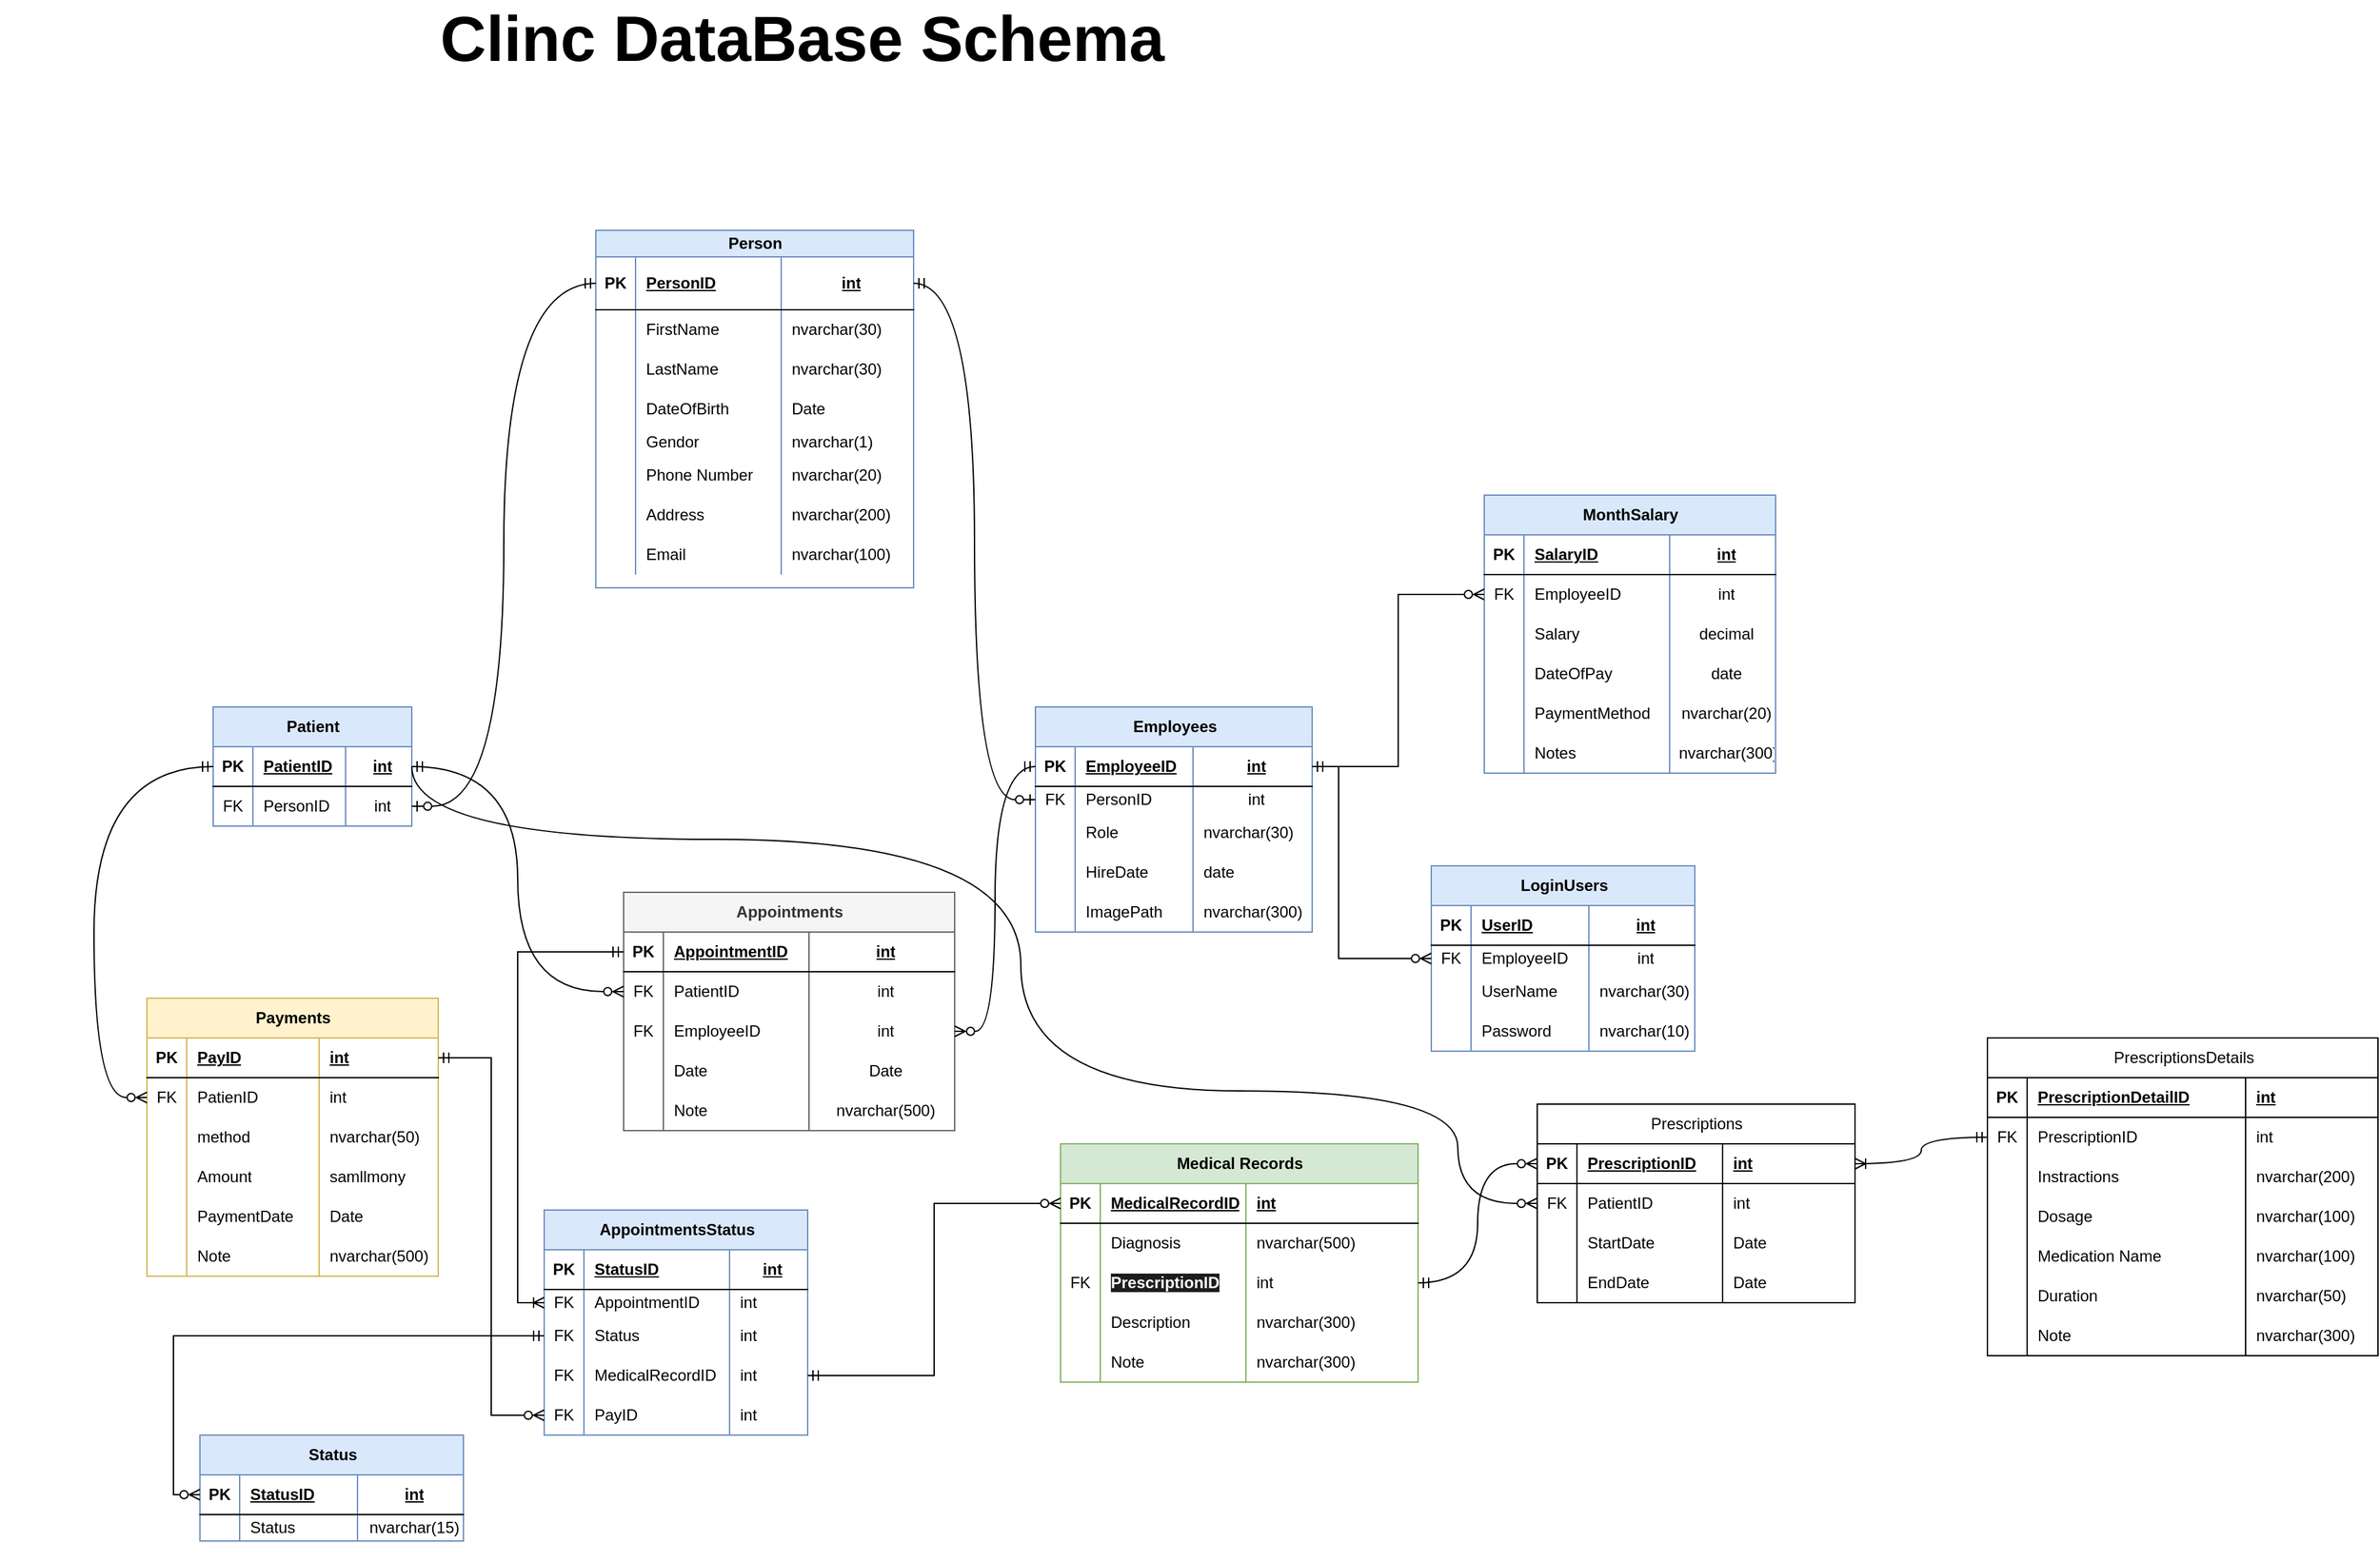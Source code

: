 <mxfile version="28.0.6">
  <diagram name="Page-1" id="HbquOzXcLLn8Rm2Vy4Uu">
    <mxGraphModel dx="1106" dy="703" grid="1" gridSize="10" guides="1" tooltips="1" connect="1" arrows="1" fold="1" page="1" pageScale="1" pageWidth="850" pageHeight="1100" math="0" shadow="0">
      <root>
        <mxCell id="0" />
        <mxCell id="1" parent="0" />
        <mxCell id="P7xY9D74-HPPTAuLR3y2-87" value="" style="shape=tableRow;horizontal=0;startSize=0;swimlaneHead=0;swimlaneBody=0;fillColor=none;collapsible=0;dropTarget=0;points=[[0,0.5],[1,0.5]];portConstraint=eastwest;top=0;left=0;right=0;bottom=0;html=1;" parent="1" vertex="1">
          <mxGeometry x="570" y="690" width="180" height="30" as="geometry" />
        </mxCell>
        <mxCell id="P7xY9D74-HPPTAuLR3y2-90" value="&lt;font style=&quot;color: rgb(0, 0, 0);&quot;&gt;Person&lt;/font&gt;" style="shape=table;startSize=20;container=1;collapsible=1;childLayout=tableLayout;fixedRows=1;rowLines=0;fontStyle=1;align=center;resizeLast=1;html=1;fillColor=#dae8fc;strokeColor=#6c8ebf;flipH=0;" parent="1" vertex="1">
          <mxGeometry x="1019" y="210" width="240" height="270" as="geometry" />
        </mxCell>
        <mxCell id="P7xY9D74-HPPTAuLR3y2-91" value="" style="shape=tableRow;horizontal=0;startSize=0;swimlaneHead=0;swimlaneBody=0;fillColor=none;collapsible=0;dropTarget=0;points=[[0,0.5],[1,0.5]];portConstraint=eastwest;top=0;left=0;right=0;bottom=1;" parent="P7xY9D74-HPPTAuLR3y2-90" vertex="1">
          <mxGeometry y="20" width="240" height="40" as="geometry" />
        </mxCell>
        <mxCell id="P7xY9D74-HPPTAuLR3y2-92" value="PK" style="shape=partialRectangle;connectable=0;fillColor=none;top=0;left=0;bottom=0;right=0;fontStyle=1;overflow=hidden;whiteSpace=wrap;html=1;" parent="P7xY9D74-HPPTAuLR3y2-91" vertex="1">
          <mxGeometry width="30" height="40" as="geometry">
            <mxRectangle width="30" height="40" as="alternateBounds" />
          </mxGeometry>
        </mxCell>
        <mxCell id="P7xY9D74-HPPTAuLR3y2-93" value="PersonID" style="shape=partialRectangle;connectable=0;fillColor=none;top=0;left=0;bottom=0;right=0;align=left;spacingLeft=6;fontStyle=5;overflow=hidden;whiteSpace=wrap;html=1;" parent="P7xY9D74-HPPTAuLR3y2-91" vertex="1">
          <mxGeometry x="30" width="110" height="40" as="geometry">
            <mxRectangle width="110" height="40" as="alternateBounds" />
          </mxGeometry>
        </mxCell>
        <mxCell id="P7xY9D74-HPPTAuLR3y2-286" value="int" style="shape=partialRectangle;connectable=0;fillColor=none;top=0;left=0;bottom=0;right=0;align=center;spacingLeft=6;fontStyle=5;overflow=hidden;whiteSpace=wrap;html=1;" parent="P7xY9D74-HPPTAuLR3y2-91" vertex="1">
          <mxGeometry x="140" width="100" height="40" as="geometry">
            <mxRectangle width="100" height="40" as="alternateBounds" />
          </mxGeometry>
        </mxCell>
        <mxCell id="P7xY9D74-HPPTAuLR3y2-94" value="" style="shape=tableRow;horizontal=0;startSize=0;swimlaneHead=0;swimlaneBody=0;fillColor=none;collapsible=0;dropTarget=0;points=[[0,0.5],[1,0.5]];portConstraint=eastwest;top=0;left=0;right=0;bottom=0;" parent="P7xY9D74-HPPTAuLR3y2-90" vertex="1">
          <mxGeometry y="60" width="240" height="30" as="geometry" />
        </mxCell>
        <mxCell id="P7xY9D74-HPPTAuLR3y2-95" value="" style="shape=partialRectangle;connectable=0;fillColor=none;top=0;left=0;bottom=0;right=0;editable=1;overflow=hidden;whiteSpace=wrap;html=1;" parent="P7xY9D74-HPPTAuLR3y2-94" vertex="1">
          <mxGeometry width="30" height="30" as="geometry">
            <mxRectangle width="30" height="30" as="alternateBounds" />
          </mxGeometry>
        </mxCell>
        <mxCell id="P7xY9D74-HPPTAuLR3y2-96" value="FirstName" style="shape=partialRectangle;connectable=0;fillColor=none;top=0;left=0;bottom=0;right=0;align=left;spacingLeft=6;overflow=hidden;whiteSpace=wrap;html=1;" parent="P7xY9D74-HPPTAuLR3y2-94" vertex="1">
          <mxGeometry x="30" width="110" height="30" as="geometry">
            <mxRectangle width="110" height="30" as="alternateBounds" />
          </mxGeometry>
        </mxCell>
        <mxCell id="P7xY9D74-HPPTAuLR3y2-287" value="nvarchar(30)" style="shape=partialRectangle;connectable=0;fillColor=none;top=0;left=0;bottom=0;right=0;align=left;spacingLeft=6;overflow=hidden;whiteSpace=wrap;html=1;" parent="P7xY9D74-HPPTAuLR3y2-94" vertex="1">
          <mxGeometry x="140" width="100" height="30" as="geometry">
            <mxRectangle width="100" height="30" as="alternateBounds" />
          </mxGeometry>
        </mxCell>
        <mxCell id="htC1qPzskxWXDfVusN1A-1" style="shape=tableRow;horizontal=0;startSize=0;swimlaneHead=0;swimlaneBody=0;fillColor=none;collapsible=0;dropTarget=0;points=[[0,0.5],[1,0.5]];portConstraint=eastwest;top=0;left=0;right=0;bottom=0;" parent="P7xY9D74-HPPTAuLR3y2-90" vertex="1">
          <mxGeometry y="90" width="240" height="30" as="geometry" />
        </mxCell>
        <mxCell id="htC1qPzskxWXDfVusN1A-2" style="shape=partialRectangle;connectable=0;fillColor=none;top=0;left=0;bottom=0;right=0;editable=1;overflow=hidden;whiteSpace=wrap;html=1;" parent="htC1qPzskxWXDfVusN1A-1" vertex="1">
          <mxGeometry width="30" height="30" as="geometry">
            <mxRectangle width="30" height="30" as="alternateBounds" />
          </mxGeometry>
        </mxCell>
        <mxCell id="htC1qPzskxWXDfVusN1A-3" value="LastName" style="shape=partialRectangle;connectable=0;fillColor=none;top=0;left=0;bottom=0;right=0;align=left;spacingLeft=6;overflow=hidden;whiteSpace=wrap;html=1;" parent="htC1qPzskxWXDfVusN1A-1" vertex="1">
          <mxGeometry x="30" width="110" height="30" as="geometry">
            <mxRectangle width="110" height="30" as="alternateBounds" />
          </mxGeometry>
        </mxCell>
        <mxCell id="htC1qPzskxWXDfVusN1A-4" value="nvarchar(30&lt;span style=&quot;background-color: transparent; color: light-dark(rgb(0, 0, 0), rgb(255, 255, 255));&quot;&gt;)&lt;/span&gt;" style="shape=partialRectangle;connectable=0;fillColor=none;top=0;left=0;bottom=0;right=0;align=left;spacingLeft=6;overflow=hidden;whiteSpace=wrap;html=1;" parent="htC1qPzskxWXDfVusN1A-1" vertex="1">
          <mxGeometry x="140" width="100" height="30" as="geometry">
            <mxRectangle width="100" height="30" as="alternateBounds" />
          </mxGeometry>
        </mxCell>
        <mxCell id="P7xY9D74-HPPTAuLR3y2-97" value="" style="shape=tableRow;horizontal=0;startSize=0;swimlaneHead=0;swimlaneBody=0;fillColor=none;collapsible=0;dropTarget=0;points=[[0,0.5],[1,0.5]];portConstraint=eastwest;top=0;left=0;right=0;bottom=0;flipH=0;" parent="P7xY9D74-HPPTAuLR3y2-90" vertex="1">
          <mxGeometry y="120" width="240" height="30" as="geometry" />
        </mxCell>
        <mxCell id="P7xY9D74-HPPTAuLR3y2-98" value="" style="shape=partialRectangle;connectable=0;fillColor=none;top=0;left=0;bottom=0;right=0;editable=1;overflow=hidden;whiteSpace=wrap;html=1;" parent="P7xY9D74-HPPTAuLR3y2-97" vertex="1">
          <mxGeometry width="30" height="30" as="geometry">
            <mxRectangle width="30" height="30" as="alternateBounds" />
          </mxGeometry>
        </mxCell>
        <mxCell id="P7xY9D74-HPPTAuLR3y2-99" value="DateOfBirth" style="shape=partialRectangle;connectable=0;fillColor=none;top=0;left=0;bottom=0;right=0;align=left;spacingLeft=6;overflow=hidden;whiteSpace=wrap;html=1;" parent="P7xY9D74-HPPTAuLR3y2-97" vertex="1">
          <mxGeometry x="30" width="110" height="30" as="geometry">
            <mxRectangle width="110" height="30" as="alternateBounds" />
          </mxGeometry>
        </mxCell>
        <mxCell id="P7xY9D74-HPPTAuLR3y2-288" value="Date" style="shape=partialRectangle;connectable=0;fillColor=none;top=0;left=0;bottom=0;right=0;align=left;spacingLeft=6;overflow=hidden;whiteSpace=wrap;html=1;" parent="P7xY9D74-HPPTAuLR3y2-97" vertex="1">
          <mxGeometry x="140" width="100" height="30" as="geometry">
            <mxRectangle width="100" height="30" as="alternateBounds" />
          </mxGeometry>
        </mxCell>
        <mxCell id="P7xY9D74-HPPTAuLR3y2-100" value="" style="shape=tableRow;horizontal=0;startSize=0;swimlaneHead=0;swimlaneBody=0;fillColor=none;collapsible=0;dropTarget=0;points=[[0,0.5],[1,0.5]];portConstraint=eastwest;top=0;left=0;right=0;bottom=0;" parent="P7xY9D74-HPPTAuLR3y2-90" vertex="1">
          <mxGeometry y="150" width="240" height="20" as="geometry" />
        </mxCell>
        <mxCell id="P7xY9D74-HPPTAuLR3y2-101" value="" style="shape=partialRectangle;connectable=0;fillColor=none;top=0;left=0;bottom=0;right=0;editable=1;overflow=hidden;whiteSpace=wrap;html=1;" parent="P7xY9D74-HPPTAuLR3y2-100" vertex="1">
          <mxGeometry width="30" height="20" as="geometry">
            <mxRectangle width="30" height="20" as="alternateBounds" />
          </mxGeometry>
        </mxCell>
        <mxCell id="P7xY9D74-HPPTAuLR3y2-102" value="Gendor" style="shape=partialRectangle;connectable=0;fillColor=none;top=0;left=0;bottom=0;right=0;align=left;spacingLeft=6;overflow=hidden;whiteSpace=wrap;html=1;" parent="P7xY9D74-HPPTAuLR3y2-100" vertex="1">
          <mxGeometry x="30" width="110" height="20" as="geometry">
            <mxRectangle width="110" height="20" as="alternateBounds" />
          </mxGeometry>
        </mxCell>
        <mxCell id="P7xY9D74-HPPTAuLR3y2-289" value="nvarchar(1)" style="shape=partialRectangle;connectable=0;fillColor=none;top=0;left=0;bottom=0;right=0;align=left;spacingLeft=6;overflow=hidden;whiteSpace=wrap;html=1;" parent="P7xY9D74-HPPTAuLR3y2-100" vertex="1">
          <mxGeometry x="140" width="100" height="20" as="geometry">
            <mxRectangle width="100" height="20" as="alternateBounds" />
          </mxGeometry>
        </mxCell>
        <mxCell id="P7xY9D74-HPPTAuLR3y2-103" style="shape=tableRow;horizontal=0;startSize=0;swimlaneHead=0;swimlaneBody=0;fillColor=none;collapsible=0;dropTarget=0;points=[[0,0.5],[1,0.5]];portConstraint=eastwest;top=0;left=0;right=0;bottom=0;" parent="P7xY9D74-HPPTAuLR3y2-90" vertex="1">
          <mxGeometry y="170" width="240" height="30" as="geometry" />
        </mxCell>
        <mxCell id="P7xY9D74-HPPTAuLR3y2-104" style="shape=partialRectangle;connectable=0;fillColor=none;top=0;left=0;bottom=0;right=0;editable=1;overflow=hidden;whiteSpace=wrap;html=1;" parent="P7xY9D74-HPPTAuLR3y2-103" vertex="1">
          <mxGeometry width="30" height="30" as="geometry">
            <mxRectangle width="30" height="30" as="alternateBounds" />
          </mxGeometry>
        </mxCell>
        <mxCell id="P7xY9D74-HPPTAuLR3y2-105" value="Phone Number" style="shape=partialRectangle;connectable=0;fillColor=none;top=0;left=0;bottom=0;right=0;align=left;spacingLeft=6;overflow=hidden;whiteSpace=wrap;html=1;" parent="P7xY9D74-HPPTAuLR3y2-103" vertex="1">
          <mxGeometry x="30" width="110" height="30" as="geometry">
            <mxRectangle width="110" height="30" as="alternateBounds" />
          </mxGeometry>
        </mxCell>
        <mxCell id="P7xY9D74-HPPTAuLR3y2-290" value="nvarchar(20)" style="shape=partialRectangle;connectable=0;fillColor=none;top=0;left=0;bottom=0;right=0;align=left;spacingLeft=6;overflow=hidden;whiteSpace=wrap;html=1;" parent="P7xY9D74-HPPTAuLR3y2-103" vertex="1">
          <mxGeometry x="140" width="100" height="30" as="geometry">
            <mxRectangle width="100" height="30" as="alternateBounds" />
          </mxGeometry>
        </mxCell>
        <mxCell id="P7xY9D74-HPPTAuLR3y2-106" style="shape=tableRow;horizontal=0;startSize=0;swimlaneHead=0;swimlaneBody=0;fillColor=none;collapsible=0;dropTarget=0;points=[[0,0.5],[1,0.5]];portConstraint=eastwest;top=0;left=0;right=0;bottom=0;" parent="P7xY9D74-HPPTAuLR3y2-90" vertex="1">
          <mxGeometry y="200" width="240" height="30" as="geometry" />
        </mxCell>
        <mxCell id="P7xY9D74-HPPTAuLR3y2-107" style="shape=partialRectangle;connectable=0;fillColor=none;top=0;left=0;bottom=0;right=0;editable=1;overflow=hidden;whiteSpace=wrap;html=1;" parent="P7xY9D74-HPPTAuLR3y2-106" vertex="1">
          <mxGeometry width="30" height="30" as="geometry">
            <mxRectangle width="30" height="30" as="alternateBounds" />
          </mxGeometry>
        </mxCell>
        <mxCell id="P7xY9D74-HPPTAuLR3y2-108" value="Address" style="shape=partialRectangle;connectable=0;fillColor=none;top=0;left=0;bottom=0;right=0;align=left;spacingLeft=6;overflow=hidden;whiteSpace=wrap;html=1;" parent="P7xY9D74-HPPTAuLR3y2-106" vertex="1">
          <mxGeometry x="30" width="110" height="30" as="geometry">
            <mxRectangle width="110" height="30" as="alternateBounds" />
          </mxGeometry>
        </mxCell>
        <mxCell id="P7xY9D74-HPPTAuLR3y2-291" value="nvarchar(200)" style="shape=partialRectangle;connectable=0;fillColor=none;top=0;left=0;bottom=0;right=0;align=left;spacingLeft=6;overflow=hidden;whiteSpace=wrap;html=1;" parent="P7xY9D74-HPPTAuLR3y2-106" vertex="1">
          <mxGeometry x="140" width="100" height="30" as="geometry">
            <mxRectangle width="100" height="30" as="alternateBounds" />
          </mxGeometry>
        </mxCell>
        <mxCell id="P7xY9D74-HPPTAuLR3y2-109" style="shape=tableRow;horizontal=0;startSize=0;swimlaneHead=0;swimlaneBody=0;fillColor=none;collapsible=0;dropTarget=0;points=[[0,0.5],[1,0.5]];portConstraint=eastwest;top=0;left=0;right=0;bottom=0;" parent="P7xY9D74-HPPTAuLR3y2-90" vertex="1">
          <mxGeometry y="230" width="240" height="30" as="geometry" />
        </mxCell>
        <mxCell id="P7xY9D74-HPPTAuLR3y2-110" style="shape=partialRectangle;connectable=0;fillColor=none;top=0;left=0;bottom=0;right=0;editable=1;overflow=hidden;whiteSpace=wrap;html=1;" parent="P7xY9D74-HPPTAuLR3y2-109" vertex="1">
          <mxGeometry width="30" height="30" as="geometry">
            <mxRectangle width="30" height="30" as="alternateBounds" />
          </mxGeometry>
        </mxCell>
        <mxCell id="P7xY9D74-HPPTAuLR3y2-111" value="Email" style="shape=partialRectangle;connectable=0;fillColor=none;top=0;left=0;bottom=0;right=0;align=left;spacingLeft=6;overflow=hidden;whiteSpace=wrap;html=1;" parent="P7xY9D74-HPPTAuLR3y2-109" vertex="1">
          <mxGeometry x="30" width="110" height="30" as="geometry">
            <mxRectangle width="110" height="30" as="alternateBounds" />
          </mxGeometry>
        </mxCell>
        <mxCell id="P7xY9D74-HPPTAuLR3y2-292" value="nvarchar(100)" style="shape=partialRectangle;connectable=0;fillColor=none;top=0;left=0;bottom=0;right=0;align=left;spacingLeft=6;overflow=hidden;whiteSpace=wrap;html=1;" parent="P7xY9D74-HPPTAuLR3y2-109" vertex="1">
          <mxGeometry x="140" width="100" height="30" as="geometry">
            <mxRectangle width="100" height="30" as="alternateBounds" />
          </mxGeometry>
        </mxCell>
        <mxCell id="P7xY9D74-HPPTAuLR3y2-112" value="&lt;font style=&quot;color: rgb(0, 0, 0);&quot;&gt;Patient&lt;/font&gt;" style="shape=table;startSize=30;container=1;collapsible=1;childLayout=tableLayout;fixedRows=1;rowLines=0;fontStyle=1;align=center;resizeLast=1;html=1;fillColor=#dae8fc;strokeColor=#6c8ebf;" parent="1" vertex="1">
          <mxGeometry x="730" y="570" width="150" height="90" as="geometry" />
        </mxCell>
        <mxCell id="P7xY9D74-HPPTAuLR3y2-113" value="" style="shape=tableRow;horizontal=0;startSize=0;swimlaneHead=0;swimlaneBody=0;fillColor=none;collapsible=0;dropTarget=0;points=[[0,0.5],[1,0.5]];portConstraint=eastwest;top=0;left=0;right=0;bottom=1;" parent="P7xY9D74-HPPTAuLR3y2-112" vertex="1">
          <mxGeometry y="30" width="150" height="30" as="geometry" />
        </mxCell>
        <mxCell id="P7xY9D74-HPPTAuLR3y2-114" value="PK" style="shape=partialRectangle;connectable=0;fillColor=none;top=0;left=0;bottom=0;right=0;fontStyle=1;overflow=hidden;whiteSpace=wrap;html=1;" parent="P7xY9D74-HPPTAuLR3y2-113" vertex="1">
          <mxGeometry width="30" height="30" as="geometry">
            <mxRectangle width="30" height="30" as="alternateBounds" />
          </mxGeometry>
        </mxCell>
        <mxCell id="P7xY9D74-HPPTAuLR3y2-115" value="PatientID" style="shape=partialRectangle;connectable=0;fillColor=none;top=0;left=0;bottom=0;right=0;align=left;spacingLeft=6;fontStyle=5;overflow=hidden;whiteSpace=wrap;html=1;" parent="P7xY9D74-HPPTAuLR3y2-113" vertex="1">
          <mxGeometry x="30" width="70" height="30" as="geometry">
            <mxRectangle width="70" height="30" as="alternateBounds" />
          </mxGeometry>
        </mxCell>
        <mxCell id="P7xY9D74-HPPTAuLR3y2-296" value="int" style="shape=partialRectangle;connectable=0;fillColor=none;top=0;left=0;bottom=0;right=0;align=center;spacingLeft=6;fontStyle=5;overflow=hidden;whiteSpace=wrap;html=1;" parent="P7xY9D74-HPPTAuLR3y2-113" vertex="1">
          <mxGeometry x="100" width="50" height="30" as="geometry">
            <mxRectangle width="50" height="30" as="alternateBounds" />
          </mxGeometry>
        </mxCell>
        <mxCell id="P7xY9D74-HPPTAuLR3y2-116" value="" style="shape=tableRow;horizontal=0;startSize=0;swimlaneHead=0;swimlaneBody=0;fillColor=none;collapsible=0;dropTarget=0;points=[[0,0.5],[1,0.5]];portConstraint=eastwest;top=0;left=0;right=0;bottom=0;" parent="P7xY9D74-HPPTAuLR3y2-112" vertex="1">
          <mxGeometry y="60" width="150" height="30" as="geometry" />
        </mxCell>
        <mxCell id="P7xY9D74-HPPTAuLR3y2-117" value="FK" style="shape=partialRectangle;connectable=0;fillColor=none;top=0;left=0;bottom=0;right=0;editable=1;overflow=hidden;whiteSpace=wrap;html=1;" parent="P7xY9D74-HPPTAuLR3y2-116" vertex="1">
          <mxGeometry width="30" height="30" as="geometry">
            <mxRectangle width="30" height="30" as="alternateBounds" />
          </mxGeometry>
        </mxCell>
        <mxCell id="P7xY9D74-HPPTAuLR3y2-118" value="PersonID" style="shape=partialRectangle;connectable=0;fillColor=none;top=0;left=0;bottom=0;right=0;align=left;spacingLeft=6;overflow=hidden;whiteSpace=wrap;html=1;" parent="P7xY9D74-HPPTAuLR3y2-116" vertex="1">
          <mxGeometry x="30" width="70" height="30" as="geometry">
            <mxRectangle width="70" height="30" as="alternateBounds" />
          </mxGeometry>
        </mxCell>
        <mxCell id="P7xY9D74-HPPTAuLR3y2-297" value="int" style="shape=partialRectangle;connectable=0;fillColor=none;top=0;left=0;bottom=0;right=0;align=center;spacingLeft=6;overflow=hidden;whiteSpace=wrap;html=1;" parent="P7xY9D74-HPPTAuLR3y2-116" vertex="1">
          <mxGeometry x="100" width="50" height="30" as="geometry">
            <mxRectangle width="50" height="30" as="alternateBounds" />
          </mxGeometry>
        </mxCell>
        <mxCell id="P7xY9D74-HPPTAuLR3y2-126" value="&lt;font style=&quot;color: rgb(0, 0, 0);&quot;&gt;Employees&lt;/font&gt;" style="shape=table;startSize=30;container=1;collapsible=1;childLayout=tableLayout;fixedRows=1;rowLines=0;fontStyle=1;align=center;resizeLast=1;html=1;fillColor=#dae8fc;strokeColor=#6c8ebf;" parent="1" vertex="1">
          <mxGeometry x="1351" y="570" width="209" height="170" as="geometry" />
        </mxCell>
        <mxCell id="P7xY9D74-HPPTAuLR3y2-127" value="" style="shape=tableRow;horizontal=0;startSize=0;swimlaneHead=0;swimlaneBody=0;fillColor=none;collapsible=0;dropTarget=0;points=[[0,0.5],[1,0.5]];portConstraint=eastwest;top=0;left=0;right=0;bottom=1;" parent="P7xY9D74-HPPTAuLR3y2-126" vertex="1">
          <mxGeometry y="30" width="209" height="30" as="geometry" />
        </mxCell>
        <mxCell id="P7xY9D74-HPPTAuLR3y2-128" value="PK" style="shape=partialRectangle;connectable=0;fillColor=none;top=0;left=0;bottom=0;right=0;fontStyle=1;overflow=hidden;whiteSpace=wrap;html=1;" parent="P7xY9D74-HPPTAuLR3y2-127" vertex="1">
          <mxGeometry width="30" height="30" as="geometry">
            <mxRectangle width="30" height="30" as="alternateBounds" />
          </mxGeometry>
        </mxCell>
        <mxCell id="P7xY9D74-HPPTAuLR3y2-129" value="EmployeeID" style="shape=partialRectangle;connectable=0;fillColor=none;top=0;left=0;bottom=0;right=0;align=left;spacingLeft=6;fontStyle=5;overflow=hidden;whiteSpace=wrap;html=1;" parent="P7xY9D74-HPPTAuLR3y2-127" vertex="1">
          <mxGeometry x="30" width="89" height="30" as="geometry">
            <mxRectangle width="89" height="30" as="alternateBounds" />
          </mxGeometry>
        </mxCell>
        <mxCell id="P7xY9D74-HPPTAuLR3y2-293" value="int" style="shape=partialRectangle;connectable=0;fillColor=none;top=0;left=0;bottom=0;right=0;align=center;spacingLeft=6;fontStyle=5;overflow=hidden;whiteSpace=wrap;html=1;" parent="P7xY9D74-HPPTAuLR3y2-127" vertex="1">
          <mxGeometry x="119" width="90" height="30" as="geometry">
            <mxRectangle width="90" height="30" as="alternateBounds" />
          </mxGeometry>
        </mxCell>
        <mxCell id="P7xY9D74-HPPTAuLR3y2-130" value="" style="shape=tableRow;horizontal=0;startSize=0;swimlaneHead=0;swimlaneBody=0;fillColor=none;collapsible=0;dropTarget=0;points=[[0,0.5],[1,0.5]];portConstraint=eastwest;top=0;left=0;right=0;bottom=0;" parent="P7xY9D74-HPPTAuLR3y2-126" vertex="1">
          <mxGeometry y="60" width="209" height="20" as="geometry" />
        </mxCell>
        <mxCell id="P7xY9D74-HPPTAuLR3y2-131" value="FK" style="shape=partialRectangle;connectable=0;fillColor=none;top=0;left=0;bottom=0;right=0;editable=1;overflow=hidden;whiteSpace=wrap;html=1;" parent="P7xY9D74-HPPTAuLR3y2-130" vertex="1">
          <mxGeometry width="30" height="20" as="geometry">
            <mxRectangle width="30" height="20" as="alternateBounds" />
          </mxGeometry>
        </mxCell>
        <mxCell id="P7xY9D74-HPPTAuLR3y2-132" value="PersonID" style="shape=partialRectangle;connectable=0;fillColor=none;top=0;left=0;bottom=0;right=0;align=left;spacingLeft=6;overflow=hidden;whiteSpace=wrap;html=1;" parent="P7xY9D74-HPPTAuLR3y2-130" vertex="1">
          <mxGeometry x="30" width="89" height="20" as="geometry">
            <mxRectangle width="89" height="20" as="alternateBounds" />
          </mxGeometry>
        </mxCell>
        <mxCell id="P7xY9D74-HPPTAuLR3y2-294" value="int" style="shape=partialRectangle;connectable=0;fillColor=none;top=0;left=0;bottom=0;right=0;align=center;spacingLeft=6;overflow=hidden;whiteSpace=wrap;html=1;" parent="P7xY9D74-HPPTAuLR3y2-130" vertex="1">
          <mxGeometry x="119" width="90" height="20" as="geometry">
            <mxRectangle width="90" height="20" as="alternateBounds" />
          </mxGeometry>
        </mxCell>
        <mxCell id="P7xY9D74-HPPTAuLR3y2-133" value="" style="shape=tableRow;horizontal=0;startSize=0;swimlaneHead=0;swimlaneBody=0;fillColor=none;collapsible=0;dropTarget=0;points=[[0,0.5],[1,0.5]];portConstraint=eastwest;top=0;left=0;right=0;bottom=0;" parent="P7xY9D74-HPPTAuLR3y2-126" vertex="1">
          <mxGeometry y="80" width="209" height="30" as="geometry" />
        </mxCell>
        <mxCell id="P7xY9D74-HPPTAuLR3y2-134" value="" style="shape=partialRectangle;connectable=0;fillColor=none;top=0;left=0;bottom=0;right=0;editable=1;overflow=hidden;whiteSpace=wrap;html=1;" parent="P7xY9D74-HPPTAuLR3y2-133" vertex="1">
          <mxGeometry width="30" height="30" as="geometry">
            <mxRectangle width="30" height="30" as="alternateBounds" />
          </mxGeometry>
        </mxCell>
        <mxCell id="P7xY9D74-HPPTAuLR3y2-135" value="Role" style="shape=partialRectangle;connectable=0;fillColor=none;top=0;left=0;bottom=0;right=0;align=left;spacingLeft=6;overflow=hidden;whiteSpace=wrap;html=1;" parent="P7xY9D74-HPPTAuLR3y2-133" vertex="1">
          <mxGeometry x="30" width="89" height="30" as="geometry">
            <mxRectangle width="89" height="30" as="alternateBounds" />
          </mxGeometry>
        </mxCell>
        <mxCell id="P7xY9D74-HPPTAuLR3y2-295" value="nvarchar(30)" style="shape=partialRectangle;connectable=0;fillColor=none;top=0;left=0;bottom=0;right=0;align=left;spacingLeft=6;overflow=hidden;whiteSpace=wrap;html=1;" parent="P7xY9D74-HPPTAuLR3y2-133" vertex="1">
          <mxGeometry x="119" width="90" height="30" as="geometry">
            <mxRectangle width="90" height="30" as="alternateBounds" />
          </mxGeometry>
        </mxCell>
        <mxCell id="ZU9axLcvUU6Y2VzRfRok-2" style="shape=tableRow;horizontal=0;startSize=0;swimlaneHead=0;swimlaneBody=0;fillColor=none;collapsible=0;dropTarget=0;points=[[0,0.5],[1,0.5]];portConstraint=eastwest;top=0;left=0;right=0;bottom=0;" parent="P7xY9D74-HPPTAuLR3y2-126" vertex="1">
          <mxGeometry y="110" width="209" height="30" as="geometry" />
        </mxCell>
        <mxCell id="ZU9axLcvUU6Y2VzRfRok-3" style="shape=partialRectangle;connectable=0;fillColor=none;top=0;left=0;bottom=0;right=0;editable=1;overflow=hidden;whiteSpace=wrap;html=1;" parent="ZU9axLcvUU6Y2VzRfRok-2" vertex="1">
          <mxGeometry width="30" height="30" as="geometry">
            <mxRectangle width="30" height="30" as="alternateBounds" />
          </mxGeometry>
        </mxCell>
        <mxCell id="ZU9axLcvUU6Y2VzRfRok-4" value="HireDate" style="shape=partialRectangle;connectable=0;fillColor=none;top=0;left=0;bottom=0;right=0;align=left;spacingLeft=6;overflow=hidden;whiteSpace=wrap;html=1;" parent="ZU9axLcvUU6Y2VzRfRok-2" vertex="1">
          <mxGeometry x="30" width="89" height="30" as="geometry">
            <mxRectangle width="89" height="30" as="alternateBounds" />
          </mxGeometry>
        </mxCell>
        <mxCell id="ZU9axLcvUU6Y2VzRfRok-5" value="date" style="shape=partialRectangle;connectable=0;fillColor=none;top=0;left=0;bottom=0;right=0;align=left;spacingLeft=6;overflow=hidden;whiteSpace=wrap;html=1;" parent="ZU9axLcvUU6Y2VzRfRok-2" vertex="1">
          <mxGeometry x="119" width="90" height="30" as="geometry">
            <mxRectangle width="90" height="30" as="alternateBounds" />
          </mxGeometry>
        </mxCell>
        <mxCell id="nw0z2kWk8JCQNcEgctYL-9" style="shape=tableRow;horizontal=0;startSize=0;swimlaneHead=0;swimlaneBody=0;fillColor=none;collapsible=0;dropTarget=0;points=[[0,0.5],[1,0.5]];portConstraint=eastwest;top=0;left=0;right=0;bottom=0;" vertex="1" parent="P7xY9D74-HPPTAuLR3y2-126">
          <mxGeometry y="140" width="209" height="30" as="geometry" />
        </mxCell>
        <mxCell id="nw0z2kWk8JCQNcEgctYL-10" style="shape=partialRectangle;connectable=0;fillColor=none;top=0;left=0;bottom=0;right=0;editable=1;overflow=hidden;whiteSpace=wrap;html=1;" vertex="1" parent="nw0z2kWk8JCQNcEgctYL-9">
          <mxGeometry width="30" height="30" as="geometry">
            <mxRectangle width="30" height="30" as="alternateBounds" />
          </mxGeometry>
        </mxCell>
        <mxCell id="nw0z2kWk8JCQNcEgctYL-11" value="ImagePath" style="shape=partialRectangle;connectable=0;fillColor=none;top=0;left=0;bottom=0;right=0;align=left;spacingLeft=6;overflow=hidden;whiteSpace=wrap;html=1;" vertex="1" parent="nw0z2kWk8JCQNcEgctYL-9">
          <mxGeometry x="30" width="89" height="30" as="geometry">
            <mxRectangle width="89" height="30" as="alternateBounds" />
          </mxGeometry>
        </mxCell>
        <mxCell id="nw0z2kWk8JCQNcEgctYL-12" value="nvarchar(300)" style="shape=partialRectangle;connectable=0;fillColor=none;top=0;left=0;bottom=0;right=0;align=left;spacingLeft=6;overflow=hidden;whiteSpace=wrap;html=1;" vertex="1" parent="nw0z2kWk8JCQNcEgctYL-9">
          <mxGeometry x="119" width="90" height="30" as="geometry">
            <mxRectangle width="90" height="30" as="alternateBounds" />
          </mxGeometry>
        </mxCell>
        <mxCell id="P7xY9D74-HPPTAuLR3y2-139" style="edgeStyle=orthogonalEdgeStyle;curved=1;rounded=0;orthogonalLoop=1;jettySize=auto;html=1;exitX=0;exitY=0.5;exitDx=0;exitDy=0;entryX=1;entryY=0.5;entryDx=0;entryDy=0;startArrow=ERzeroToOne;startFill=0;endArrow=ERmandOne;endFill=0;" parent="1" source="P7xY9D74-HPPTAuLR3y2-130" target="P7xY9D74-HPPTAuLR3y2-91" edge="1">
          <mxGeometry relative="1" as="geometry" />
        </mxCell>
        <mxCell id="P7xY9D74-HPPTAuLR3y2-140" style="edgeStyle=orthogonalEdgeStyle;curved=1;rounded=0;orthogonalLoop=1;jettySize=auto;html=1;exitX=1;exitY=0.5;exitDx=0;exitDy=0;entryX=0;entryY=0.5;entryDx=0;entryDy=0;endArrow=ERmandOne;endFill=0;startArrow=ERzeroToOne;startFill=0;" parent="1" source="P7xY9D74-HPPTAuLR3y2-116" target="P7xY9D74-HPPTAuLR3y2-91" edge="1">
          <mxGeometry relative="1" as="geometry" />
        </mxCell>
        <mxCell id="P7xY9D74-HPPTAuLR3y2-163" value="Appointments" style="shape=table;startSize=30;container=1;collapsible=1;childLayout=tableLayout;fixedRows=1;rowLines=0;fontStyle=1;align=center;resizeLast=1;html=1;fillColor=#f5f5f5;fontColor=#333333;strokeColor=#666666;" parent="1" vertex="1">
          <mxGeometry x="1040" y="710" width="250" height="180" as="geometry" />
        </mxCell>
        <mxCell id="P7xY9D74-HPPTAuLR3y2-164" value="" style="shape=tableRow;horizontal=0;startSize=0;swimlaneHead=0;swimlaneBody=0;fillColor=none;collapsible=0;dropTarget=0;points=[[0,0.5],[1,0.5]];portConstraint=eastwest;top=0;left=0;right=0;bottom=1;" parent="P7xY9D74-HPPTAuLR3y2-163" vertex="1">
          <mxGeometry y="30" width="250" height="30" as="geometry" />
        </mxCell>
        <mxCell id="P7xY9D74-HPPTAuLR3y2-165" value="PK" style="shape=partialRectangle;connectable=0;fillColor=none;top=0;left=0;bottom=0;right=0;fontStyle=1;overflow=hidden;whiteSpace=wrap;html=1;" parent="P7xY9D74-HPPTAuLR3y2-164" vertex="1">
          <mxGeometry width="30" height="30" as="geometry">
            <mxRectangle width="30" height="30" as="alternateBounds" />
          </mxGeometry>
        </mxCell>
        <mxCell id="P7xY9D74-HPPTAuLR3y2-166" value="AppointmentID" style="shape=partialRectangle;connectable=0;fillColor=none;top=0;left=0;bottom=0;right=0;align=left;spacingLeft=6;fontStyle=5;overflow=hidden;whiteSpace=wrap;html=1;" parent="P7xY9D74-HPPTAuLR3y2-164" vertex="1">
          <mxGeometry x="30" width="110" height="30" as="geometry">
            <mxRectangle width="110" height="30" as="alternateBounds" />
          </mxGeometry>
        </mxCell>
        <mxCell id="P7xY9D74-HPPTAuLR3y2-298" value="int" style="shape=partialRectangle;connectable=0;fillColor=none;top=0;left=0;bottom=0;right=0;align=center;spacingLeft=6;fontStyle=5;overflow=hidden;whiteSpace=wrap;html=1;" parent="P7xY9D74-HPPTAuLR3y2-164" vertex="1">
          <mxGeometry x="140" width="110" height="30" as="geometry">
            <mxRectangle width="110" height="30" as="alternateBounds" />
          </mxGeometry>
        </mxCell>
        <mxCell id="P7xY9D74-HPPTAuLR3y2-167" value="" style="shape=tableRow;horizontal=0;startSize=0;swimlaneHead=0;swimlaneBody=0;fillColor=none;collapsible=0;dropTarget=0;points=[[0,0.5],[1,0.5]];portConstraint=eastwest;top=0;left=0;right=0;bottom=0;" parent="P7xY9D74-HPPTAuLR3y2-163" vertex="1">
          <mxGeometry y="60" width="250" height="30" as="geometry" />
        </mxCell>
        <mxCell id="P7xY9D74-HPPTAuLR3y2-168" value="FK" style="shape=partialRectangle;connectable=0;fillColor=none;top=0;left=0;bottom=0;right=0;editable=1;overflow=hidden;whiteSpace=wrap;html=1;" parent="P7xY9D74-HPPTAuLR3y2-167" vertex="1">
          <mxGeometry width="30" height="30" as="geometry">
            <mxRectangle width="30" height="30" as="alternateBounds" />
          </mxGeometry>
        </mxCell>
        <mxCell id="P7xY9D74-HPPTAuLR3y2-169" value="PatientID" style="shape=partialRectangle;connectable=0;fillColor=none;top=0;left=0;bottom=0;right=0;align=left;spacingLeft=6;overflow=hidden;whiteSpace=wrap;html=1;" parent="P7xY9D74-HPPTAuLR3y2-167" vertex="1">
          <mxGeometry x="30" width="110" height="30" as="geometry">
            <mxRectangle width="110" height="30" as="alternateBounds" />
          </mxGeometry>
        </mxCell>
        <mxCell id="P7xY9D74-HPPTAuLR3y2-299" value="int" style="shape=partialRectangle;connectable=0;fillColor=none;top=0;left=0;bottom=0;right=0;align=center;spacingLeft=6;overflow=hidden;whiteSpace=wrap;html=1;" parent="P7xY9D74-HPPTAuLR3y2-167" vertex="1">
          <mxGeometry x="140" width="110" height="30" as="geometry">
            <mxRectangle width="110" height="30" as="alternateBounds" />
          </mxGeometry>
        </mxCell>
        <mxCell id="P7xY9D74-HPPTAuLR3y2-170" value="" style="shape=tableRow;horizontal=0;startSize=0;swimlaneHead=0;swimlaneBody=0;fillColor=none;collapsible=0;dropTarget=0;points=[[0,0.5],[1,0.5]];portConstraint=eastwest;top=0;left=0;right=0;bottom=0;" parent="P7xY9D74-HPPTAuLR3y2-163" vertex="1">
          <mxGeometry y="90" width="250" height="30" as="geometry" />
        </mxCell>
        <mxCell id="P7xY9D74-HPPTAuLR3y2-171" value="FK" style="shape=partialRectangle;connectable=0;fillColor=none;top=0;left=0;bottom=0;right=0;editable=1;overflow=hidden;whiteSpace=wrap;html=1;" parent="P7xY9D74-HPPTAuLR3y2-170" vertex="1">
          <mxGeometry width="30" height="30" as="geometry">
            <mxRectangle width="30" height="30" as="alternateBounds" />
          </mxGeometry>
        </mxCell>
        <mxCell id="P7xY9D74-HPPTAuLR3y2-172" value="EmployeeID" style="shape=partialRectangle;connectable=0;fillColor=none;top=0;left=0;bottom=0;right=0;align=left;spacingLeft=6;overflow=hidden;whiteSpace=wrap;html=1;" parent="P7xY9D74-HPPTAuLR3y2-170" vertex="1">
          <mxGeometry x="30" width="110" height="30" as="geometry">
            <mxRectangle width="110" height="30" as="alternateBounds" />
          </mxGeometry>
        </mxCell>
        <mxCell id="P7xY9D74-HPPTAuLR3y2-300" value="int" style="shape=partialRectangle;connectable=0;fillColor=none;top=0;left=0;bottom=0;right=0;align=center;spacingLeft=6;overflow=hidden;whiteSpace=wrap;html=1;" parent="P7xY9D74-HPPTAuLR3y2-170" vertex="1">
          <mxGeometry x="140" width="110" height="30" as="geometry">
            <mxRectangle width="110" height="30" as="alternateBounds" />
          </mxGeometry>
        </mxCell>
        <mxCell id="P7xY9D74-HPPTAuLR3y2-173" value="" style="shape=tableRow;horizontal=0;startSize=0;swimlaneHead=0;swimlaneBody=0;fillColor=none;collapsible=0;dropTarget=0;points=[[0,0.5],[1,0.5]];portConstraint=eastwest;top=0;left=0;right=0;bottom=0;" parent="P7xY9D74-HPPTAuLR3y2-163" vertex="1">
          <mxGeometry y="120" width="250" height="30" as="geometry" />
        </mxCell>
        <mxCell id="P7xY9D74-HPPTAuLR3y2-174" value="" style="shape=partialRectangle;connectable=0;fillColor=none;top=0;left=0;bottom=0;right=0;editable=1;overflow=hidden;whiteSpace=wrap;html=1;" parent="P7xY9D74-HPPTAuLR3y2-173" vertex="1">
          <mxGeometry width="30" height="30" as="geometry">
            <mxRectangle width="30" height="30" as="alternateBounds" />
          </mxGeometry>
        </mxCell>
        <mxCell id="P7xY9D74-HPPTAuLR3y2-175" value="Date" style="shape=partialRectangle;connectable=0;fillColor=none;top=0;left=0;bottom=0;right=0;align=left;spacingLeft=6;overflow=hidden;whiteSpace=wrap;html=1;" parent="P7xY9D74-HPPTAuLR3y2-173" vertex="1">
          <mxGeometry x="30" width="110" height="30" as="geometry">
            <mxRectangle width="110" height="30" as="alternateBounds" />
          </mxGeometry>
        </mxCell>
        <mxCell id="P7xY9D74-HPPTAuLR3y2-301" value="Date" style="shape=partialRectangle;connectable=0;fillColor=none;top=0;left=0;bottom=0;right=0;align=center;spacingLeft=6;overflow=hidden;whiteSpace=wrap;html=1;" parent="P7xY9D74-HPPTAuLR3y2-173" vertex="1">
          <mxGeometry x="140" width="110" height="30" as="geometry">
            <mxRectangle width="110" height="30" as="alternateBounds" />
          </mxGeometry>
        </mxCell>
        <mxCell id="CXzazI3J_JzSdy7md3xA-30" style="shape=tableRow;horizontal=0;startSize=0;swimlaneHead=0;swimlaneBody=0;fillColor=none;collapsible=0;dropTarget=0;points=[[0,0.5],[1,0.5]];portConstraint=eastwest;top=0;left=0;right=0;bottom=0;" parent="P7xY9D74-HPPTAuLR3y2-163" vertex="1">
          <mxGeometry y="150" width="250" height="30" as="geometry" />
        </mxCell>
        <mxCell id="CXzazI3J_JzSdy7md3xA-31" style="shape=partialRectangle;connectable=0;fillColor=none;top=0;left=0;bottom=0;right=0;editable=1;overflow=hidden;whiteSpace=wrap;html=1;" parent="CXzazI3J_JzSdy7md3xA-30" vertex="1">
          <mxGeometry width="30" height="30" as="geometry">
            <mxRectangle width="30" height="30" as="alternateBounds" />
          </mxGeometry>
        </mxCell>
        <mxCell id="CXzazI3J_JzSdy7md3xA-32" value="Note" style="shape=partialRectangle;connectable=0;fillColor=none;top=0;left=0;bottom=0;right=0;align=left;spacingLeft=6;overflow=hidden;whiteSpace=wrap;html=1;" parent="CXzazI3J_JzSdy7md3xA-30" vertex="1">
          <mxGeometry x="30" width="110" height="30" as="geometry">
            <mxRectangle width="110" height="30" as="alternateBounds" />
          </mxGeometry>
        </mxCell>
        <mxCell id="CXzazI3J_JzSdy7md3xA-33" value="nvarchar(500)" style="shape=partialRectangle;connectable=0;fillColor=none;top=0;left=0;bottom=0;right=0;align=center;spacingLeft=6;overflow=hidden;whiteSpace=wrap;html=1;" parent="CXzazI3J_JzSdy7md3xA-30" vertex="1">
          <mxGeometry x="140" width="110" height="30" as="geometry">
            <mxRectangle width="110" height="30" as="alternateBounds" />
          </mxGeometry>
        </mxCell>
        <mxCell id="P7xY9D74-HPPTAuLR3y2-188" style="edgeStyle=orthogonalEdgeStyle;curved=1;rounded=0;orthogonalLoop=1;jettySize=auto;html=1;exitX=1;exitY=0.5;exitDx=0;exitDy=0;entryX=0;entryY=0.5;entryDx=0;entryDy=0;endArrow=ERzeroToMany;endFill=0;startArrow=ERmandOne;startFill=0;" parent="1" source="P7xY9D74-HPPTAuLR3y2-113" target="P7xY9D74-HPPTAuLR3y2-167" edge="1">
          <mxGeometry relative="1" as="geometry" />
        </mxCell>
        <mxCell id="P7xY9D74-HPPTAuLR3y2-189" style="edgeStyle=orthogonalEdgeStyle;curved=1;rounded=0;orthogonalLoop=1;jettySize=auto;html=1;exitX=0;exitY=0.5;exitDx=0;exitDy=0;entryX=1;entryY=0.5;entryDx=0;entryDy=0;endArrow=ERzeroToMany;endFill=0;startArrow=ERmandOne;startFill=0;" parent="1" source="P7xY9D74-HPPTAuLR3y2-127" target="P7xY9D74-HPPTAuLR3y2-170" edge="1">
          <mxGeometry relative="1" as="geometry" />
        </mxCell>
        <mxCell id="P7xY9D74-HPPTAuLR3y2-191" value="&lt;font style=&quot;color: rgb(0, 0, 0);&quot;&gt;Payments&lt;/font&gt;" style="shape=table;startSize=30;container=1;collapsible=1;childLayout=tableLayout;fixedRows=1;rowLines=0;fontStyle=1;align=center;resizeLast=1;html=1;fillColor=#fff2cc;strokeColor=#d6b656;" parent="1" vertex="1">
          <mxGeometry x="680" y="790" width="220" height="210" as="geometry" />
        </mxCell>
        <mxCell id="P7xY9D74-HPPTAuLR3y2-192" value="" style="shape=tableRow;horizontal=0;startSize=0;swimlaneHead=0;swimlaneBody=0;fillColor=none;collapsible=0;dropTarget=0;points=[[0,0.5],[1,0.5]];portConstraint=eastwest;top=0;left=0;right=0;bottom=1;" parent="P7xY9D74-HPPTAuLR3y2-191" vertex="1">
          <mxGeometry y="30" width="220" height="30" as="geometry" />
        </mxCell>
        <mxCell id="P7xY9D74-HPPTAuLR3y2-193" value="PK" style="shape=partialRectangle;connectable=0;fillColor=none;top=0;left=0;bottom=0;right=0;fontStyle=1;overflow=hidden;whiteSpace=wrap;html=1;" parent="P7xY9D74-HPPTAuLR3y2-192" vertex="1">
          <mxGeometry width="30" height="30" as="geometry">
            <mxRectangle width="30" height="30" as="alternateBounds" />
          </mxGeometry>
        </mxCell>
        <mxCell id="P7xY9D74-HPPTAuLR3y2-194" value="PayID" style="shape=partialRectangle;connectable=0;fillColor=none;top=0;left=0;bottom=0;right=0;align=left;spacingLeft=6;fontStyle=5;overflow=hidden;whiteSpace=wrap;html=1;" parent="P7xY9D74-HPPTAuLR3y2-192" vertex="1">
          <mxGeometry x="30" width="100" height="30" as="geometry">
            <mxRectangle width="100" height="30" as="alternateBounds" />
          </mxGeometry>
        </mxCell>
        <mxCell id="P7xY9D74-HPPTAuLR3y2-303" value="int" style="shape=partialRectangle;connectable=0;fillColor=none;top=0;left=0;bottom=0;right=0;align=left;spacingLeft=6;fontStyle=5;overflow=hidden;whiteSpace=wrap;html=1;" parent="P7xY9D74-HPPTAuLR3y2-192" vertex="1">
          <mxGeometry x="130" width="90" height="30" as="geometry">
            <mxRectangle width="90" height="30" as="alternateBounds" />
          </mxGeometry>
        </mxCell>
        <mxCell id="ZU9axLcvUU6Y2VzRfRok-44" style="shape=tableRow;horizontal=0;startSize=0;swimlaneHead=0;swimlaneBody=0;fillColor=none;collapsible=0;dropTarget=0;points=[[0,0.5],[1,0.5]];portConstraint=eastwest;top=0;left=0;right=0;bottom=0;" parent="P7xY9D74-HPPTAuLR3y2-191" vertex="1">
          <mxGeometry y="60" width="220" height="30" as="geometry" />
        </mxCell>
        <mxCell id="ZU9axLcvUU6Y2VzRfRok-45" value="FK" style="shape=partialRectangle;connectable=0;fillColor=none;top=0;left=0;bottom=0;right=0;editable=1;overflow=hidden;whiteSpace=wrap;html=1;" parent="ZU9axLcvUU6Y2VzRfRok-44" vertex="1">
          <mxGeometry width="30" height="30" as="geometry">
            <mxRectangle width="30" height="30" as="alternateBounds" />
          </mxGeometry>
        </mxCell>
        <mxCell id="ZU9axLcvUU6Y2VzRfRok-46" value="PatienID" style="shape=partialRectangle;connectable=0;fillColor=none;top=0;left=0;bottom=0;right=0;align=left;spacingLeft=6;overflow=hidden;whiteSpace=wrap;html=1;" parent="ZU9axLcvUU6Y2VzRfRok-44" vertex="1">
          <mxGeometry x="30" width="100" height="30" as="geometry">
            <mxRectangle width="100" height="30" as="alternateBounds" />
          </mxGeometry>
        </mxCell>
        <mxCell id="ZU9axLcvUU6Y2VzRfRok-47" value="int" style="shape=partialRectangle;connectable=0;fillColor=none;top=0;left=0;bottom=0;right=0;align=left;spacingLeft=6;overflow=hidden;whiteSpace=wrap;html=1;" parent="ZU9axLcvUU6Y2VzRfRok-44" vertex="1">
          <mxGeometry x="130" width="90" height="30" as="geometry">
            <mxRectangle width="90" height="30" as="alternateBounds" />
          </mxGeometry>
        </mxCell>
        <mxCell id="P7xY9D74-HPPTAuLR3y2-198" value="" style="shape=tableRow;horizontal=0;startSize=0;swimlaneHead=0;swimlaneBody=0;fillColor=none;collapsible=0;dropTarget=0;points=[[0,0.5],[1,0.5]];portConstraint=eastwest;top=0;left=0;right=0;bottom=0;" parent="P7xY9D74-HPPTAuLR3y2-191" vertex="1">
          <mxGeometry y="90" width="220" height="30" as="geometry" />
        </mxCell>
        <mxCell id="P7xY9D74-HPPTAuLR3y2-199" value="" style="shape=partialRectangle;connectable=0;fillColor=none;top=0;left=0;bottom=0;right=0;editable=1;overflow=hidden;whiteSpace=wrap;html=1;" parent="P7xY9D74-HPPTAuLR3y2-198" vertex="1">
          <mxGeometry width="30" height="30" as="geometry">
            <mxRectangle width="30" height="30" as="alternateBounds" />
          </mxGeometry>
        </mxCell>
        <mxCell id="P7xY9D74-HPPTAuLR3y2-200" value="method" style="shape=partialRectangle;connectable=0;fillColor=none;top=0;left=0;bottom=0;right=0;align=left;spacingLeft=6;overflow=hidden;whiteSpace=wrap;html=1;" parent="P7xY9D74-HPPTAuLR3y2-198" vertex="1">
          <mxGeometry x="30" width="100" height="30" as="geometry">
            <mxRectangle width="100" height="30" as="alternateBounds" />
          </mxGeometry>
        </mxCell>
        <mxCell id="P7xY9D74-HPPTAuLR3y2-306" value="nvarchar(50)" style="shape=partialRectangle;connectable=0;fillColor=none;top=0;left=0;bottom=0;right=0;align=left;spacingLeft=6;overflow=hidden;whiteSpace=wrap;html=1;" parent="P7xY9D74-HPPTAuLR3y2-198" vertex="1">
          <mxGeometry x="130" width="90" height="30" as="geometry">
            <mxRectangle width="90" height="30" as="alternateBounds" />
          </mxGeometry>
        </mxCell>
        <mxCell id="P7xY9D74-HPPTAuLR3y2-201" value="" style="shape=tableRow;horizontal=0;startSize=0;swimlaneHead=0;swimlaneBody=0;fillColor=none;collapsible=0;dropTarget=0;points=[[0,0.5],[1,0.5]];portConstraint=eastwest;top=0;left=0;right=0;bottom=0;" parent="P7xY9D74-HPPTAuLR3y2-191" vertex="1">
          <mxGeometry y="120" width="220" height="30" as="geometry" />
        </mxCell>
        <mxCell id="P7xY9D74-HPPTAuLR3y2-202" value="" style="shape=partialRectangle;connectable=0;fillColor=none;top=0;left=0;bottom=0;right=0;editable=1;overflow=hidden;whiteSpace=wrap;html=1;" parent="P7xY9D74-HPPTAuLR3y2-201" vertex="1">
          <mxGeometry width="30" height="30" as="geometry">
            <mxRectangle width="30" height="30" as="alternateBounds" />
          </mxGeometry>
        </mxCell>
        <mxCell id="P7xY9D74-HPPTAuLR3y2-203" value="Amount" style="shape=partialRectangle;connectable=0;fillColor=none;top=0;left=0;bottom=0;right=0;align=left;spacingLeft=6;overflow=hidden;whiteSpace=wrap;html=1;" parent="P7xY9D74-HPPTAuLR3y2-201" vertex="1">
          <mxGeometry x="30" width="100" height="30" as="geometry">
            <mxRectangle width="100" height="30" as="alternateBounds" />
          </mxGeometry>
        </mxCell>
        <mxCell id="P7xY9D74-HPPTAuLR3y2-307" value="samllmony" style="shape=partialRectangle;connectable=0;fillColor=none;top=0;left=0;bottom=0;right=0;align=left;spacingLeft=6;overflow=hidden;whiteSpace=wrap;html=1;" parent="P7xY9D74-HPPTAuLR3y2-201" vertex="1">
          <mxGeometry x="130" width="90" height="30" as="geometry">
            <mxRectangle width="90" height="30" as="alternateBounds" />
          </mxGeometry>
        </mxCell>
        <mxCell id="P7xY9D74-HPPTAuLR3y2-204" style="shape=tableRow;horizontal=0;startSize=0;swimlaneHead=0;swimlaneBody=0;fillColor=none;collapsible=0;dropTarget=0;points=[[0,0.5],[1,0.5]];portConstraint=eastwest;top=0;left=0;right=0;bottom=0;" parent="P7xY9D74-HPPTAuLR3y2-191" vertex="1">
          <mxGeometry y="150" width="220" height="30" as="geometry" />
        </mxCell>
        <mxCell id="P7xY9D74-HPPTAuLR3y2-205" style="shape=partialRectangle;connectable=0;fillColor=none;top=0;left=0;bottom=0;right=0;editable=1;overflow=hidden;whiteSpace=wrap;html=1;" parent="P7xY9D74-HPPTAuLR3y2-204" vertex="1">
          <mxGeometry width="30" height="30" as="geometry">
            <mxRectangle width="30" height="30" as="alternateBounds" />
          </mxGeometry>
        </mxCell>
        <mxCell id="P7xY9D74-HPPTAuLR3y2-206" value="PaymentDate" style="shape=partialRectangle;connectable=0;fillColor=none;top=0;left=0;bottom=0;right=0;align=left;spacingLeft=6;overflow=hidden;whiteSpace=wrap;html=1;" parent="P7xY9D74-HPPTAuLR3y2-204" vertex="1">
          <mxGeometry x="30" width="100" height="30" as="geometry">
            <mxRectangle width="100" height="30" as="alternateBounds" />
          </mxGeometry>
        </mxCell>
        <mxCell id="P7xY9D74-HPPTAuLR3y2-308" value="Date" style="shape=partialRectangle;connectable=0;fillColor=none;top=0;left=0;bottom=0;right=0;align=left;spacingLeft=6;overflow=hidden;whiteSpace=wrap;html=1;" parent="P7xY9D74-HPPTAuLR3y2-204" vertex="1">
          <mxGeometry x="130" width="90" height="30" as="geometry">
            <mxRectangle width="90" height="30" as="alternateBounds" />
          </mxGeometry>
        </mxCell>
        <mxCell id="P7xY9D74-HPPTAuLR3y2-207" style="shape=tableRow;horizontal=0;startSize=0;swimlaneHead=0;swimlaneBody=0;fillColor=none;collapsible=0;dropTarget=0;points=[[0,0.5],[1,0.5]];portConstraint=eastwest;top=0;left=0;right=0;bottom=0;" parent="P7xY9D74-HPPTAuLR3y2-191" vertex="1">
          <mxGeometry y="180" width="220" height="30" as="geometry" />
        </mxCell>
        <mxCell id="P7xY9D74-HPPTAuLR3y2-208" style="shape=partialRectangle;connectable=0;fillColor=none;top=0;left=0;bottom=0;right=0;editable=1;overflow=hidden;whiteSpace=wrap;html=1;" parent="P7xY9D74-HPPTAuLR3y2-207" vertex="1">
          <mxGeometry width="30" height="30" as="geometry">
            <mxRectangle width="30" height="30" as="alternateBounds" />
          </mxGeometry>
        </mxCell>
        <mxCell id="P7xY9D74-HPPTAuLR3y2-209" value="Note" style="shape=partialRectangle;connectable=0;fillColor=none;top=0;left=0;bottom=0;right=0;align=left;spacingLeft=6;overflow=hidden;whiteSpace=wrap;html=1;" parent="P7xY9D74-HPPTAuLR3y2-207" vertex="1">
          <mxGeometry x="30" width="100" height="30" as="geometry">
            <mxRectangle width="100" height="30" as="alternateBounds" />
          </mxGeometry>
        </mxCell>
        <mxCell id="P7xY9D74-HPPTAuLR3y2-309" value="nvarchar(500)" style="shape=partialRectangle;connectable=0;fillColor=none;top=0;left=0;bottom=0;right=0;align=left;spacingLeft=6;overflow=hidden;whiteSpace=wrap;html=1;" parent="P7xY9D74-HPPTAuLR3y2-207" vertex="1">
          <mxGeometry x="130" width="90" height="30" as="geometry">
            <mxRectangle width="90" height="30" as="alternateBounds" />
          </mxGeometry>
        </mxCell>
        <mxCell id="P7xY9D74-HPPTAuLR3y2-217" style="edgeStyle=orthogonalEdgeStyle;curved=1;rounded=0;orthogonalLoop=1;jettySize=auto;html=1;exitX=1;exitY=0.5;exitDx=0;exitDy=0;entryX=0;entryY=0.5;entryDx=0;entryDy=0;endArrow=ERoneToMany;endFill=0;" parent="1" target="P7xY9D74-HPPTAuLR3y2-164" edge="1">
          <mxGeometry relative="1" as="geometry" />
        </mxCell>
        <mxCell id="P7xY9D74-HPPTAuLR3y2-218" value="&lt;font style=&quot;color: rgb(0, 0, 0);&quot;&gt;Medical Records&lt;/font&gt;" style="shape=table;startSize=30;container=1;collapsible=1;childLayout=tableLayout;fixedRows=1;rowLines=0;fontStyle=1;align=center;resizeLast=1;html=1;fillColor=#d5e8d4;strokeColor=#82b366;" parent="1" vertex="1">
          <mxGeometry x="1370" y="900" width="270" height="180" as="geometry" />
        </mxCell>
        <mxCell id="P7xY9D74-HPPTAuLR3y2-219" value="" style="shape=tableRow;horizontal=0;startSize=0;swimlaneHead=0;swimlaneBody=0;fillColor=none;collapsible=0;dropTarget=0;points=[[0,0.5],[1,0.5]];portConstraint=eastwest;top=0;left=0;right=0;bottom=1;" parent="P7xY9D74-HPPTAuLR3y2-218" vertex="1">
          <mxGeometry y="30" width="270" height="30" as="geometry" />
        </mxCell>
        <mxCell id="P7xY9D74-HPPTAuLR3y2-220" value="PK" style="shape=partialRectangle;connectable=0;fillColor=none;top=0;left=0;bottom=0;right=0;fontStyle=1;overflow=hidden;whiteSpace=wrap;html=1;" parent="P7xY9D74-HPPTAuLR3y2-219" vertex="1">
          <mxGeometry width="30" height="30" as="geometry">
            <mxRectangle width="30" height="30" as="alternateBounds" />
          </mxGeometry>
        </mxCell>
        <mxCell id="P7xY9D74-HPPTAuLR3y2-221" value="MedicalRecordID" style="shape=partialRectangle;connectable=0;fillColor=none;top=0;left=0;bottom=0;right=0;align=left;spacingLeft=6;fontStyle=5;overflow=hidden;whiteSpace=wrap;html=1;" parent="P7xY9D74-HPPTAuLR3y2-219" vertex="1">
          <mxGeometry x="30" width="110" height="30" as="geometry">
            <mxRectangle width="110" height="30" as="alternateBounds" />
          </mxGeometry>
        </mxCell>
        <mxCell id="ZU9axLcvUU6Y2VzRfRok-40" value="int" style="shape=partialRectangle;connectable=0;fillColor=none;top=0;left=0;bottom=0;right=0;align=left;spacingLeft=6;fontStyle=5;overflow=hidden;whiteSpace=wrap;html=1;" parent="P7xY9D74-HPPTAuLR3y2-219" vertex="1">
          <mxGeometry x="140" width="130" height="30" as="geometry">
            <mxRectangle width="130" height="30" as="alternateBounds" />
          </mxGeometry>
        </mxCell>
        <mxCell id="P7xY9D74-HPPTAuLR3y2-225" value="" style="shape=tableRow;horizontal=0;startSize=0;swimlaneHead=0;swimlaneBody=0;fillColor=none;collapsible=0;dropTarget=0;points=[[0,0.5],[1,0.5]];portConstraint=eastwest;top=0;left=0;right=0;bottom=0;" parent="P7xY9D74-HPPTAuLR3y2-218" vertex="1">
          <mxGeometry y="60" width="270" height="30" as="geometry" />
        </mxCell>
        <mxCell id="P7xY9D74-HPPTAuLR3y2-226" value="" style="shape=partialRectangle;connectable=0;fillColor=none;top=0;left=0;bottom=0;right=0;editable=1;overflow=hidden;whiteSpace=wrap;html=1;" parent="P7xY9D74-HPPTAuLR3y2-225" vertex="1">
          <mxGeometry width="30" height="30" as="geometry">
            <mxRectangle width="30" height="30" as="alternateBounds" />
          </mxGeometry>
        </mxCell>
        <mxCell id="P7xY9D74-HPPTAuLR3y2-227" value="Diagnosis" style="shape=partialRectangle;connectable=0;fillColor=none;top=0;left=0;bottom=0;right=0;align=left;spacingLeft=6;overflow=hidden;whiteSpace=wrap;html=1;" parent="P7xY9D74-HPPTAuLR3y2-225" vertex="1">
          <mxGeometry x="30" width="110" height="30" as="geometry">
            <mxRectangle width="110" height="30" as="alternateBounds" />
          </mxGeometry>
        </mxCell>
        <mxCell id="ZU9axLcvUU6Y2VzRfRok-41" value="nvarchar(500)" style="shape=partialRectangle;connectable=0;fillColor=none;top=0;left=0;bottom=0;right=0;align=left;spacingLeft=6;overflow=hidden;whiteSpace=wrap;html=1;" parent="P7xY9D74-HPPTAuLR3y2-225" vertex="1">
          <mxGeometry x="140" width="130" height="30" as="geometry">
            <mxRectangle width="130" height="30" as="alternateBounds" />
          </mxGeometry>
        </mxCell>
        <mxCell id="U7FXS8_b8wASYakVtS4y-1" style="shape=tableRow;horizontal=0;startSize=0;swimlaneHead=0;swimlaneBody=0;fillColor=none;collapsible=0;dropTarget=0;points=[[0,0.5],[1,0.5]];portConstraint=eastwest;top=0;left=0;right=0;bottom=0;" parent="P7xY9D74-HPPTAuLR3y2-218" vertex="1">
          <mxGeometry y="90" width="270" height="30" as="geometry" />
        </mxCell>
        <mxCell id="U7FXS8_b8wASYakVtS4y-2" value="FK" style="shape=partialRectangle;connectable=0;fillColor=none;top=0;left=0;bottom=0;right=0;editable=1;overflow=hidden;whiteSpace=wrap;html=1;" parent="U7FXS8_b8wASYakVtS4y-1" vertex="1">
          <mxGeometry width="30" height="30" as="geometry">
            <mxRectangle width="30" height="30" as="alternateBounds" />
          </mxGeometry>
        </mxCell>
        <mxCell id="U7FXS8_b8wASYakVtS4y-3" value="&lt;span style=&quot;color: rgb(255, 255, 255); font-family: Helvetica; font-size: 12px; font-style: normal; font-variant-ligatures: normal; font-variant-caps: normal; font-weight: 700; letter-spacing: normal; orphans: 2; text-align: left; text-indent: 0px; text-transform: none; widows: 2; word-spacing: 0px; -webkit-text-stroke-width: 0px; white-space: normal; background-color: rgb(27, 29, 30); float: none; display: inline !important;&quot;&gt;PrescriptionID&lt;/span&gt;" style="shape=partialRectangle;connectable=0;fillColor=none;top=0;left=0;bottom=0;right=0;align=left;spacingLeft=6;overflow=hidden;whiteSpace=wrap;html=1;fontStyle=0" parent="U7FXS8_b8wASYakVtS4y-1" vertex="1">
          <mxGeometry x="30" width="110" height="30" as="geometry">
            <mxRectangle width="110" height="30" as="alternateBounds" />
          </mxGeometry>
        </mxCell>
        <mxCell id="U7FXS8_b8wASYakVtS4y-4" value="int" style="shape=partialRectangle;connectable=0;fillColor=none;top=0;left=0;bottom=0;right=0;align=left;spacingLeft=6;overflow=hidden;whiteSpace=wrap;html=1;" parent="U7FXS8_b8wASYakVtS4y-1" vertex="1">
          <mxGeometry x="140" width="130" height="30" as="geometry">
            <mxRectangle width="130" height="30" as="alternateBounds" />
          </mxGeometry>
        </mxCell>
        <mxCell id="P7xY9D74-HPPTAuLR3y2-228" value="" style="shape=tableRow;horizontal=0;startSize=0;swimlaneHead=0;swimlaneBody=0;fillColor=none;collapsible=0;dropTarget=0;points=[[0,0.5],[1,0.5]];portConstraint=eastwest;top=0;left=0;right=0;bottom=0;" parent="P7xY9D74-HPPTAuLR3y2-218" vertex="1">
          <mxGeometry y="120" width="270" height="30" as="geometry" />
        </mxCell>
        <mxCell id="P7xY9D74-HPPTAuLR3y2-229" value="" style="shape=partialRectangle;connectable=0;fillColor=none;top=0;left=0;bottom=0;right=0;editable=1;overflow=hidden;whiteSpace=wrap;html=1;" parent="P7xY9D74-HPPTAuLR3y2-228" vertex="1">
          <mxGeometry width="30" height="30" as="geometry">
            <mxRectangle width="30" height="30" as="alternateBounds" />
          </mxGeometry>
        </mxCell>
        <mxCell id="P7xY9D74-HPPTAuLR3y2-230" value="Description" style="shape=partialRectangle;connectable=0;fillColor=none;top=0;left=0;bottom=0;right=0;align=left;spacingLeft=6;overflow=hidden;whiteSpace=wrap;html=1;" parent="P7xY9D74-HPPTAuLR3y2-228" vertex="1">
          <mxGeometry x="30" width="110" height="30" as="geometry">
            <mxRectangle width="110" height="30" as="alternateBounds" />
          </mxGeometry>
        </mxCell>
        <mxCell id="ZU9axLcvUU6Y2VzRfRok-42" value="nvarchar(300)" style="shape=partialRectangle;connectable=0;fillColor=none;top=0;left=0;bottom=0;right=0;align=left;spacingLeft=6;overflow=hidden;whiteSpace=wrap;html=1;" parent="P7xY9D74-HPPTAuLR3y2-228" vertex="1">
          <mxGeometry x="140" width="130" height="30" as="geometry">
            <mxRectangle width="130" height="30" as="alternateBounds" />
          </mxGeometry>
        </mxCell>
        <mxCell id="P7xY9D74-HPPTAuLR3y2-231" style="shape=tableRow;horizontal=0;startSize=0;swimlaneHead=0;swimlaneBody=0;fillColor=none;collapsible=0;dropTarget=0;points=[[0,0.5],[1,0.5]];portConstraint=eastwest;top=0;left=0;right=0;bottom=0;" parent="P7xY9D74-HPPTAuLR3y2-218" vertex="1">
          <mxGeometry y="150" width="270" height="30" as="geometry" />
        </mxCell>
        <mxCell id="P7xY9D74-HPPTAuLR3y2-232" style="shape=partialRectangle;connectable=0;fillColor=none;top=0;left=0;bottom=0;right=0;editable=1;overflow=hidden;whiteSpace=wrap;html=1;" parent="P7xY9D74-HPPTAuLR3y2-231" vertex="1">
          <mxGeometry width="30" height="30" as="geometry">
            <mxRectangle width="30" height="30" as="alternateBounds" />
          </mxGeometry>
        </mxCell>
        <mxCell id="P7xY9D74-HPPTAuLR3y2-233" value="Note" style="shape=partialRectangle;connectable=0;fillColor=none;top=0;left=0;bottom=0;right=0;align=left;spacingLeft=6;overflow=hidden;whiteSpace=wrap;html=1;" parent="P7xY9D74-HPPTAuLR3y2-231" vertex="1">
          <mxGeometry x="30" width="110" height="30" as="geometry">
            <mxRectangle width="110" height="30" as="alternateBounds" />
          </mxGeometry>
        </mxCell>
        <mxCell id="ZU9axLcvUU6Y2VzRfRok-43" value="nvarchar(300)" style="shape=partialRectangle;connectable=0;fillColor=none;top=0;left=0;bottom=0;right=0;align=left;spacingLeft=6;overflow=hidden;whiteSpace=wrap;html=1;" parent="P7xY9D74-HPPTAuLR3y2-231" vertex="1">
          <mxGeometry x="140" width="130" height="30" as="geometry">
            <mxRectangle width="130" height="30" as="alternateBounds" />
          </mxGeometry>
        </mxCell>
        <mxCell id="P7xY9D74-HPPTAuLR3y2-243" style="edgeStyle=orthogonalEdgeStyle;curved=1;rounded=0;orthogonalLoop=1;jettySize=auto;html=1;exitX=0;exitY=0.5;exitDx=0;exitDy=0;entryX=1;entryY=0.5;entryDx=0;entryDy=0;endArrow=ERmandOne;endFill=0;startArrow=ERzeroToOne;startFill=0;" parent="1" source="P7xY9D74-HPPTAuLR3y2-219" edge="1">
          <mxGeometry relative="1" as="geometry" />
        </mxCell>
        <mxCell id="P7xY9D74-HPPTAuLR3y2-244" value="&lt;span style=&quot;font-weight: 400; text-wrap-mode: wrap;&quot;&gt;Prescriptions&lt;/span&gt;" style="shape=table;startSize=30;container=1;collapsible=1;childLayout=tableLayout;fixedRows=1;rowLines=0;fontStyle=1;align=center;resizeLast=1;html=1;" parent="1" vertex="1">
          <mxGeometry x="1730" y="870" width="240" height="150" as="geometry" />
        </mxCell>
        <mxCell id="P7xY9D74-HPPTAuLR3y2-245" value="" style="shape=tableRow;horizontal=0;startSize=0;swimlaneHead=0;swimlaneBody=0;fillColor=none;collapsible=0;dropTarget=0;points=[[0,0.5],[1,0.5]];portConstraint=eastwest;top=0;left=0;right=0;bottom=1;" parent="P7xY9D74-HPPTAuLR3y2-244" vertex="1">
          <mxGeometry y="30" width="240" height="30" as="geometry" />
        </mxCell>
        <mxCell id="P7xY9D74-HPPTAuLR3y2-246" value="PK" style="shape=partialRectangle;connectable=0;fillColor=none;top=0;left=0;bottom=0;right=0;fontStyle=1;overflow=hidden;whiteSpace=wrap;html=1;" parent="P7xY9D74-HPPTAuLR3y2-245" vertex="1">
          <mxGeometry width="30" height="30" as="geometry">
            <mxRectangle width="30" height="30" as="alternateBounds" />
          </mxGeometry>
        </mxCell>
        <mxCell id="P7xY9D74-HPPTAuLR3y2-247" value="PrescriptionID" style="shape=partialRectangle;connectable=0;fillColor=none;top=0;left=0;bottom=0;right=0;align=left;spacingLeft=6;fontStyle=5;overflow=hidden;whiteSpace=wrap;html=1;" parent="P7xY9D74-HPPTAuLR3y2-245" vertex="1">
          <mxGeometry x="30" width="110" height="30" as="geometry">
            <mxRectangle width="110" height="30" as="alternateBounds" />
          </mxGeometry>
        </mxCell>
        <mxCell id="ZU9axLcvUU6Y2VzRfRok-32" value="int" style="shape=partialRectangle;connectable=0;fillColor=none;top=0;left=0;bottom=0;right=0;align=left;spacingLeft=6;fontStyle=5;overflow=hidden;whiteSpace=wrap;html=1;" parent="P7xY9D74-HPPTAuLR3y2-245" vertex="1">
          <mxGeometry x="140" width="100" height="30" as="geometry">
            <mxRectangle width="100" height="30" as="alternateBounds" />
          </mxGeometry>
        </mxCell>
        <mxCell id="htC1qPzskxWXDfVusN1A-118" style="shape=tableRow;horizontal=0;startSize=0;swimlaneHead=0;swimlaneBody=0;fillColor=none;collapsible=0;dropTarget=0;points=[[0,0.5],[1,0.5]];portConstraint=eastwest;top=0;left=0;right=0;bottom=0;" parent="P7xY9D74-HPPTAuLR3y2-244" vertex="1">
          <mxGeometry y="60" width="240" height="30" as="geometry" />
        </mxCell>
        <mxCell id="htC1qPzskxWXDfVusN1A-119" value="FK" style="shape=partialRectangle;connectable=0;fillColor=none;top=0;left=0;bottom=0;right=0;editable=1;overflow=hidden;whiteSpace=wrap;html=1;" parent="htC1qPzskxWXDfVusN1A-118" vertex="1">
          <mxGeometry width="30" height="30" as="geometry">
            <mxRectangle width="30" height="30" as="alternateBounds" />
          </mxGeometry>
        </mxCell>
        <mxCell id="htC1qPzskxWXDfVusN1A-120" value="PatientID" style="shape=partialRectangle;connectable=0;fillColor=none;top=0;left=0;bottom=0;right=0;align=left;spacingLeft=6;overflow=hidden;whiteSpace=wrap;html=1;" parent="htC1qPzskxWXDfVusN1A-118" vertex="1">
          <mxGeometry x="30" width="110" height="30" as="geometry">
            <mxRectangle width="110" height="30" as="alternateBounds" />
          </mxGeometry>
        </mxCell>
        <mxCell id="htC1qPzskxWXDfVusN1A-121" value="int" style="shape=partialRectangle;connectable=0;fillColor=none;top=0;left=0;bottom=0;right=0;align=left;spacingLeft=6;overflow=hidden;whiteSpace=wrap;html=1;" parent="htC1qPzskxWXDfVusN1A-118" vertex="1">
          <mxGeometry x="140" width="100" height="30" as="geometry">
            <mxRectangle width="100" height="30" as="alternateBounds" />
          </mxGeometry>
        </mxCell>
        <mxCell id="htC1qPzskxWXDfVusN1A-123" style="shape=tableRow;horizontal=0;startSize=0;swimlaneHead=0;swimlaneBody=0;fillColor=none;collapsible=0;dropTarget=0;points=[[0,0.5],[1,0.5]];portConstraint=eastwest;top=0;left=0;right=0;bottom=0;" parent="P7xY9D74-HPPTAuLR3y2-244" vertex="1">
          <mxGeometry y="90" width="240" height="30" as="geometry" />
        </mxCell>
        <mxCell id="htC1qPzskxWXDfVusN1A-124" style="shape=partialRectangle;connectable=0;fillColor=none;top=0;left=0;bottom=0;right=0;editable=1;overflow=hidden;whiteSpace=wrap;html=1;" parent="htC1qPzskxWXDfVusN1A-123" vertex="1">
          <mxGeometry width="30" height="30" as="geometry">
            <mxRectangle width="30" height="30" as="alternateBounds" />
          </mxGeometry>
        </mxCell>
        <mxCell id="htC1qPzskxWXDfVusN1A-125" value="StartDate" style="shape=partialRectangle;connectable=0;fillColor=none;top=0;left=0;bottom=0;right=0;align=left;spacingLeft=6;overflow=hidden;whiteSpace=wrap;html=1;" parent="htC1qPzskxWXDfVusN1A-123" vertex="1">
          <mxGeometry x="30" width="110" height="30" as="geometry">
            <mxRectangle width="110" height="30" as="alternateBounds" />
          </mxGeometry>
        </mxCell>
        <mxCell id="htC1qPzskxWXDfVusN1A-126" value="Date" style="shape=partialRectangle;connectable=0;fillColor=none;top=0;left=0;bottom=0;right=0;align=left;spacingLeft=6;overflow=hidden;whiteSpace=wrap;html=1;" parent="htC1qPzskxWXDfVusN1A-123" vertex="1">
          <mxGeometry x="140" width="100" height="30" as="geometry">
            <mxRectangle width="100" height="30" as="alternateBounds" />
          </mxGeometry>
        </mxCell>
        <mxCell id="htC1qPzskxWXDfVusN1A-127" style="shape=tableRow;horizontal=0;startSize=0;swimlaneHead=0;swimlaneBody=0;fillColor=none;collapsible=0;dropTarget=0;points=[[0,0.5],[1,0.5]];portConstraint=eastwest;top=0;left=0;right=0;bottom=0;" parent="P7xY9D74-HPPTAuLR3y2-244" vertex="1">
          <mxGeometry y="120" width="240" height="30" as="geometry" />
        </mxCell>
        <mxCell id="htC1qPzskxWXDfVusN1A-128" style="shape=partialRectangle;connectable=0;fillColor=none;top=0;left=0;bottom=0;right=0;editable=1;overflow=hidden;whiteSpace=wrap;html=1;" parent="htC1qPzskxWXDfVusN1A-127" vertex="1">
          <mxGeometry width="30" height="30" as="geometry">
            <mxRectangle width="30" height="30" as="alternateBounds" />
          </mxGeometry>
        </mxCell>
        <mxCell id="htC1qPzskxWXDfVusN1A-129" value="EndDate" style="shape=partialRectangle;connectable=0;fillColor=none;top=0;left=0;bottom=0;right=0;align=left;spacingLeft=6;overflow=hidden;whiteSpace=wrap;html=1;" parent="htC1qPzskxWXDfVusN1A-127" vertex="1">
          <mxGeometry x="30" width="110" height="30" as="geometry">
            <mxRectangle width="110" height="30" as="alternateBounds" />
          </mxGeometry>
        </mxCell>
        <mxCell id="htC1qPzskxWXDfVusN1A-130" value="Date" style="shape=partialRectangle;connectable=0;fillColor=none;top=0;left=0;bottom=0;right=0;align=left;spacingLeft=6;overflow=hidden;whiteSpace=wrap;html=1;" parent="htC1qPzskxWXDfVusN1A-127" vertex="1">
          <mxGeometry x="140" width="100" height="30" as="geometry">
            <mxRectangle width="100" height="30" as="alternateBounds" />
          </mxGeometry>
        </mxCell>
        <mxCell id="P7xY9D74-HPPTAuLR3y2-259" style="edgeStyle=orthogonalEdgeStyle;curved=1;rounded=0;orthogonalLoop=1;jettySize=auto;html=1;exitX=1;exitY=0.5;exitDx=0;exitDy=0;entryX=0;entryY=0.5;entryDx=0;entryDy=0;endArrow=ERzeroToOne;endFill=0;" parent="1" target="P7xY9D74-HPPTAuLR3y2-245" edge="1">
          <mxGeometry relative="1" as="geometry" />
        </mxCell>
        <mxCell id="P7xY9D74-HPPTAuLR3y2-314" style="edgeStyle=orthogonalEdgeStyle;curved=1;rounded=0;orthogonalLoop=1;jettySize=auto;html=1;exitX=0;exitY=0.5;exitDx=0;exitDy=0;entryX=1;entryY=0.5;entryDx=0;entryDy=0;endArrow=ERzeroToOne;endFill=0;startArrow=ERmandOne;startFill=0;" parent="1" target="P7xY9D74-HPPTAuLR3y2-192" edge="1">
          <mxGeometry relative="1" as="geometry" />
        </mxCell>
        <mxCell id="P7xY9D74-HPPTAuLR3y2-322" style="edgeStyle=orthogonalEdgeStyle;curved=1;rounded=0;orthogonalLoop=1;jettySize=auto;html=1;exitX=1;exitY=0.5;exitDx=0;exitDy=0;entryX=0;entryY=0.5;entryDx=0;entryDy=0;endArrow=ERzeroToMany;endFill=0;startArrow=ERmandOne;startFill=0;" parent="1" source="P7xY9D74-HPPTAuLR3y2-219" edge="1">
          <mxGeometry relative="1" as="geometry" />
        </mxCell>
        <mxCell id="ZU9axLcvUU6Y2VzRfRok-6" value="&lt;font color=&quot;#000000&quot;&gt;MonthSalary&lt;/font&gt;" style="shape=table;startSize=30;container=1;collapsible=1;childLayout=tableLayout;fixedRows=1;rowLines=0;fontStyle=1;align=center;resizeLast=1;html=1;fillColor=#dae8fc;strokeColor=#6c8ebf;" parent="1" vertex="1">
          <mxGeometry x="1690" y="410" width="220" height="210" as="geometry" />
        </mxCell>
        <mxCell id="ZU9axLcvUU6Y2VzRfRok-7" value="" style="shape=tableRow;horizontal=0;startSize=0;swimlaneHead=0;swimlaneBody=0;fillColor=none;collapsible=0;dropTarget=0;points=[[0,0.5],[1,0.5]];portConstraint=eastwest;top=0;left=0;right=0;bottom=1;" parent="ZU9axLcvUU6Y2VzRfRok-6" vertex="1">
          <mxGeometry y="30" width="220" height="30" as="geometry" />
        </mxCell>
        <mxCell id="ZU9axLcvUU6Y2VzRfRok-8" value="PK" style="shape=partialRectangle;connectable=0;fillColor=none;top=0;left=0;bottom=0;right=0;fontStyle=1;overflow=hidden;whiteSpace=wrap;html=1;" parent="ZU9axLcvUU6Y2VzRfRok-7" vertex="1">
          <mxGeometry width="30" height="30" as="geometry">
            <mxRectangle width="30" height="30" as="alternateBounds" />
          </mxGeometry>
        </mxCell>
        <mxCell id="ZU9axLcvUU6Y2VzRfRok-9" value="SalaryID" style="shape=partialRectangle;connectable=0;fillColor=none;top=0;left=0;bottom=0;right=0;align=left;spacingLeft=6;fontStyle=5;overflow=hidden;whiteSpace=wrap;html=1;" parent="ZU9axLcvUU6Y2VzRfRok-7" vertex="1">
          <mxGeometry x="30" width="110" height="30" as="geometry">
            <mxRectangle width="110" height="30" as="alternateBounds" />
          </mxGeometry>
        </mxCell>
        <mxCell id="ZU9axLcvUU6Y2VzRfRok-10" value="int" style="shape=partialRectangle;connectable=0;fillColor=none;top=0;left=0;bottom=0;right=0;align=center;spacingLeft=6;fontStyle=5;overflow=hidden;whiteSpace=wrap;html=1;" parent="ZU9axLcvUU6Y2VzRfRok-7" vertex="1">
          <mxGeometry x="140" width="80" height="30" as="geometry">
            <mxRectangle width="80" height="30" as="alternateBounds" />
          </mxGeometry>
        </mxCell>
        <mxCell id="ZU9axLcvUU6Y2VzRfRok-11" value="" style="shape=tableRow;horizontal=0;startSize=0;swimlaneHead=0;swimlaneBody=0;fillColor=none;collapsible=0;dropTarget=0;points=[[0,0.5],[1,0.5]];portConstraint=eastwest;top=0;left=0;right=0;bottom=0;" parent="ZU9axLcvUU6Y2VzRfRok-6" vertex="1">
          <mxGeometry y="60" width="220" height="30" as="geometry" />
        </mxCell>
        <mxCell id="ZU9axLcvUU6Y2VzRfRok-12" value="FK" style="shape=partialRectangle;connectable=0;fillColor=none;top=0;left=0;bottom=0;right=0;editable=1;overflow=hidden;whiteSpace=wrap;html=1;" parent="ZU9axLcvUU6Y2VzRfRok-11" vertex="1">
          <mxGeometry width="30" height="30" as="geometry">
            <mxRectangle width="30" height="30" as="alternateBounds" />
          </mxGeometry>
        </mxCell>
        <mxCell id="ZU9axLcvUU6Y2VzRfRok-13" value="EmployeeID" style="shape=partialRectangle;connectable=0;fillColor=none;top=0;left=0;bottom=0;right=0;align=left;spacingLeft=6;overflow=hidden;whiteSpace=wrap;html=1;" parent="ZU9axLcvUU6Y2VzRfRok-11" vertex="1">
          <mxGeometry x="30" width="110" height="30" as="geometry">
            <mxRectangle width="110" height="30" as="alternateBounds" />
          </mxGeometry>
        </mxCell>
        <mxCell id="ZU9axLcvUU6Y2VzRfRok-14" value="int" style="shape=partialRectangle;connectable=0;fillColor=none;top=0;left=0;bottom=0;right=0;align=center;spacingLeft=6;overflow=hidden;whiteSpace=wrap;html=1;" parent="ZU9axLcvUU6Y2VzRfRok-11" vertex="1">
          <mxGeometry x="140" width="80" height="30" as="geometry">
            <mxRectangle width="80" height="30" as="alternateBounds" />
          </mxGeometry>
        </mxCell>
        <mxCell id="ZU9axLcvUU6Y2VzRfRok-16" style="shape=tableRow;horizontal=0;startSize=0;swimlaneHead=0;swimlaneBody=0;fillColor=none;collapsible=0;dropTarget=0;points=[[0,0.5],[1,0.5]];portConstraint=eastwest;top=0;left=0;right=0;bottom=0;" parent="ZU9axLcvUU6Y2VzRfRok-6" vertex="1">
          <mxGeometry y="90" width="220" height="30" as="geometry" />
        </mxCell>
        <mxCell id="ZU9axLcvUU6Y2VzRfRok-17" style="shape=partialRectangle;connectable=0;fillColor=none;top=0;left=0;bottom=0;right=0;editable=1;overflow=hidden;whiteSpace=wrap;html=1;" parent="ZU9axLcvUU6Y2VzRfRok-16" vertex="1">
          <mxGeometry width="30" height="30" as="geometry">
            <mxRectangle width="30" height="30" as="alternateBounds" />
          </mxGeometry>
        </mxCell>
        <mxCell id="ZU9axLcvUU6Y2VzRfRok-18" value="Salary" style="shape=partialRectangle;connectable=0;fillColor=none;top=0;left=0;bottom=0;right=0;align=left;spacingLeft=6;overflow=hidden;whiteSpace=wrap;html=1;" parent="ZU9axLcvUU6Y2VzRfRok-16" vertex="1">
          <mxGeometry x="30" width="110" height="30" as="geometry">
            <mxRectangle width="110" height="30" as="alternateBounds" />
          </mxGeometry>
        </mxCell>
        <mxCell id="ZU9axLcvUU6Y2VzRfRok-19" value="decimal" style="shape=partialRectangle;connectable=0;fillColor=none;top=0;left=0;bottom=0;right=0;align=center;spacingLeft=6;overflow=hidden;whiteSpace=wrap;html=1;" parent="ZU9axLcvUU6Y2VzRfRok-16" vertex="1">
          <mxGeometry x="140" width="80" height="30" as="geometry">
            <mxRectangle width="80" height="30" as="alternateBounds" />
          </mxGeometry>
        </mxCell>
        <mxCell id="ZU9axLcvUU6Y2VzRfRok-20" style="shape=tableRow;horizontal=0;startSize=0;swimlaneHead=0;swimlaneBody=0;fillColor=none;collapsible=0;dropTarget=0;points=[[0,0.5],[1,0.5]];portConstraint=eastwest;top=0;left=0;right=0;bottom=0;" parent="ZU9axLcvUU6Y2VzRfRok-6" vertex="1">
          <mxGeometry y="120" width="220" height="30" as="geometry" />
        </mxCell>
        <mxCell id="ZU9axLcvUU6Y2VzRfRok-21" style="shape=partialRectangle;connectable=0;fillColor=none;top=0;left=0;bottom=0;right=0;editable=1;overflow=hidden;whiteSpace=wrap;html=1;" parent="ZU9axLcvUU6Y2VzRfRok-20" vertex="1">
          <mxGeometry width="30" height="30" as="geometry">
            <mxRectangle width="30" height="30" as="alternateBounds" />
          </mxGeometry>
        </mxCell>
        <mxCell id="ZU9axLcvUU6Y2VzRfRok-22" value="DateOfPay" style="shape=partialRectangle;connectable=0;fillColor=none;top=0;left=0;bottom=0;right=0;align=left;spacingLeft=6;overflow=hidden;whiteSpace=wrap;html=1;" parent="ZU9axLcvUU6Y2VzRfRok-20" vertex="1">
          <mxGeometry x="30" width="110" height="30" as="geometry">
            <mxRectangle width="110" height="30" as="alternateBounds" />
          </mxGeometry>
        </mxCell>
        <mxCell id="ZU9axLcvUU6Y2VzRfRok-23" value="date" style="shape=partialRectangle;connectable=0;fillColor=none;top=0;left=0;bottom=0;right=0;align=center;spacingLeft=6;overflow=hidden;whiteSpace=wrap;html=1;" parent="ZU9axLcvUU6Y2VzRfRok-20" vertex="1">
          <mxGeometry x="140" width="80" height="30" as="geometry">
            <mxRectangle width="80" height="30" as="alternateBounds" />
          </mxGeometry>
        </mxCell>
        <mxCell id="ZU9axLcvUU6Y2VzRfRok-28" style="shape=tableRow;horizontal=0;startSize=0;swimlaneHead=0;swimlaneBody=0;fillColor=none;collapsible=0;dropTarget=0;points=[[0,0.5],[1,0.5]];portConstraint=eastwest;top=0;left=0;right=0;bottom=0;" parent="ZU9axLcvUU6Y2VzRfRok-6" vertex="1">
          <mxGeometry y="150" width="220" height="30" as="geometry" />
        </mxCell>
        <mxCell id="ZU9axLcvUU6Y2VzRfRok-29" style="shape=partialRectangle;connectable=0;fillColor=none;top=0;left=0;bottom=0;right=0;editable=1;overflow=hidden;whiteSpace=wrap;html=1;" parent="ZU9axLcvUU6Y2VzRfRok-28" vertex="1">
          <mxGeometry width="30" height="30" as="geometry">
            <mxRectangle width="30" height="30" as="alternateBounds" />
          </mxGeometry>
        </mxCell>
        <mxCell id="ZU9axLcvUU6Y2VzRfRok-30" value="PaymentMethod" style="shape=partialRectangle;connectable=0;fillColor=none;top=0;left=0;bottom=0;right=0;align=left;spacingLeft=6;overflow=hidden;whiteSpace=wrap;html=1;" parent="ZU9axLcvUU6Y2VzRfRok-28" vertex="1">
          <mxGeometry x="30" width="110" height="30" as="geometry">
            <mxRectangle width="110" height="30" as="alternateBounds" />
          </mxGeometry>
        </mxCell>
        <mxCell id="ZU9axLcvUU6Y2VzRfRok-31" value="nvarchar(20)" style="shape=partialRectangle;connectable=0;fillColor=none;top=0;left=0;bottom=0;right=0;align=center;spacingLeft=6;overflow=hidden;whiteSpace=wrap;html=1;" parent="ZU9axLcvUU6Y2VzRfRok-28" vertex="1">
          <mxGeometry x="140" width="80" height="30" as="geometry">
            <mxRectangle width="80" height="30" as="alternateBounds" />
          </mxGeometry>
        </mxCell>
        <mxCell id="ZU9axLcvUU6Y2VzRfRok-24" style="shape=tableRow;horizontal=0;startSize=0;swimlaneHead=0;swimlaneBody=0;fillColor=none;collapsible=0;dropTarget=0;points=[[0,0.5],[1,0.5]];portConstraint=eastwest;top=0;left=0;right=0;bottom=0;" parent="ZU9axLcvUU6Y2VzRfRok-6" vertex="1">
          <mxGeometry y="180" width="220" height="30" as="geometry" />
        </mxCell>
        <mxCell id="ZU9axLcvUU6Y2VzRfRok-25" style="shape=partialRectangle;connectable=0;fillColor=none;top=0;left=0;bottom=0;right=0;editable=1;overflow=hidden;whiteSpace=wrap;html=1;" parent="ZU9axLcvUU6Y2VzRfRok-24" vertex="1">
          <mxGeometry width="30" height="30" as="geometry">
            <mxRectangle width="30" height="30" as="alternateBounds" />
          </mxGeometry>
        </mxCell>
        <mxCell id="ZU9axLcvUU6Y2VzRfRok-26" value="Notes" style="shape=partialRectangle;connectable=0;fillColor=none;top=0;left=0;bottom=0;right=0;align=left;spacingLeft=6;overflow=hidden;whiteSpace=wrap;html=1;" parent="ZU9axLcvUU6Y2VzRfRok-24" vertex="1">
          <mxGeometry x="30" width="110" height="30" as="geometry">
            <mxRectangle width="110" height="30" as="alternateBounds" />
          </mxGeometry>
        </mxCell>
        <mxCell id="ZU9axLcvUU6Y2VzRfRok-27" value="nvarchar(300)" style="shape=partialRectangle;connectable=0;fillColor=none;top=0;left=0;bottom=0;right=0;align=center;spacingLeft=6;overflow=hidden;whiteSpace=wrap;html=1;" parent="ZU9axLcvUU6Y2VzRfRok-24" vertex="1">
          <mxGeometry x="140" width="80" height="30" as="geometry">
            <mxRectangle width="80" height="30" as="alternateBounds" />
          </mxGeometry>
        </mxCell>
        <mxCell id="ZU9axLcvUU6Y2VzRfRok-15" style="edgeStyle=orthogonalEdgeStyle;rounded=0;orthogonalLoop=1;jettySize=auto;html=1;exitX=0;exitY=0.5;exitDx=0;exitDy=0;entryX=1;entryY=0.5;entryDx=0;entryDy=0;startArrow=ERzeroToMany;startFill=0;endArrow=ERmandOne;endFill=0;" parent="1" source="ZU9axLcvUU6Y2VzRfRok-11" target="P7xY9D74-HPPTAuLR3y2-127" edge="1">
          <mxGeometry relative="1" as="geometry" />
        </mxCell>
        <mxCell id="ZU9axLcvUU6Y2VzRfRok-48" style="edgeStyle=orthogonalEdgeStyle;rounded=0;orthogonalLoop=1;jettySize=auto;html=1;exitX=0;exitY=0.5;exitDx=0;exitDy=0;entryX=0;entryY=0.5;entryDx=0;entryDy=0;curved=1;endArrow=ERmandOne;endFill=0;startArrow=ERzeroToMany;startFill=0;" parent="1" source="ZU9axLcvUU6Y2VzRfRok-44" target="P7xY9D74-HPPTAuLR3y2-113" edge="1">
          <mxGeometry relative="1" as="geometry">
            <Array as="points">
              <mxPoint x="640" y="865" />
              <mxPoint x="640" y="615" />
            </Array>
          </mxGeometry>
        </mxCell>
        <mxCell id="htC1qPzskxWXDfVusN1A-81" value="&lt;span style=&quot;font-weight: 400; text-wrap-mode: wrap;&quot;&gt;PrescriptionsDetails&lt;/span&gt;" style="shape=table;startSize=30;container=1;collapsible=1;childLayout=tableLayout;fixedRows=1;rowLines=0;fontStyle=1;align=center;resizeLast=1;html=1;" parent="1" vertex="1">
          <mxGeometry x="2070" y="820" width="295" height="240" as="geometry" />
        </mxCell>
        <mxCell id="htC1qPzskxWXDfVusN1A-82" value="" style="shape=tableRow;horizontal=0;startSize=0;swimlaneHead=0;swimlaneBody=0;fillColor=none;collapsible=0;dropTarget=0;points=[[0,0.5],[1,0.5]];portConstraint=eastwest;top=0;left=0;right=0;bottom=1;" parent="htC1qPzskxWXDfVusN1A-81" vertex="1">
          <mxGeometry y="30" width="295" height="30" as="geometry" />
        </mxCell>
        <mxCell id="htC1qPzskxWXDfVusN1A-83" value="PK" style="shape=partialRectangle;connectable=0;fillColor=none;top=0;left=0;bottom=0;right=0;fontStyle=1;overflow=hidden;whiteSpace=wrap;html=1;" parent="htC1qPzskxWXDfVusN1A-82" vertex="1">
          <mxGeometry width="30" height="30" as="geometry">
            <mxRectangle width="30" height="30" as="alternateBounds" />
          </mxGeometry>
        </mxCell>
        <mxCell id="htC1qPzskxWXDfVusN1A-84" value="PrescriptionDetailID" style="shape=partialRectangle;connectable=0;fillColor=none;top=0;left=0;bottom=0;right=0;align=left;spacingLeft=6;fontStyle=5;overflow=hidden;whiteSpace=wrap;html=1;" parent="htC1qPzskxWXDfVusN1A-82" vertex="1">
          <mxGeometry x="30" width="165" height="30" as="geometry">
            <mxRectangle width="165" height="30" as="alternateBounds" />
          </mxGeometry>
        </mxCell>
        <mxCell id="htC1qPzskxWXDfVusN1A-85" value="int" style="shape=partialRectangle;connectable=0;fillColor=none;top=0;left=0;bottom=0;right=0;align=left;spacingLeft=6;fontStyle=5;overflow=hidden;whiteSpace=wrap;html=1;" parent="htC1qPzskxWXDfVusN1A-82" vertex="1">
          <mxGeometry x="195" width="100" height="30" as="geometry">
            <mxRectangle width="100" height="30" as="alternateBounds" />
          </mxGeometry>
        </mxCell>
        <mxCell id="htC1qPzskxWXDfVusN1A-114" style="shape=tableRow;horizontal=0;startSize=0;swimlaneHead=0;swimlaneBody=0;fillColor=none;collapsible=0;dropTarget=0;points=[[0,0.5],[1,0.5]];portConstraint=eastwest;top=0;left=0;right=0;bottom=0;" parent="htC1qPzskxWXDfVusN1A-81" vertex="1">
          <mxGeometry y="60" width="295" height="30" as="geometry" />
        </mxCell>
        <mxCell id="htC1qPzskxWXDfVusN1A-115" value="FK" style="shape=partialRectangle;connectable=0;fillColor=none;top=0;left=0;bottom=0;right=0;editable=1;overflow=hidden;whiteSpace=wrap;html=1;" parent="htC1qPzskxWXDfVusN1A-114" vertex="1">
          <mxGeometry width="30" height="30" as="geometry">
            <mxRectangle width="30" height="30" as="alternateBounds" />
          </mxGeometry>
        </mxCell>
        <mxCell id="htC1qPzskxWXDfVusN1A-116" value="PrescriptionID" style="shape=partialRectangle;connectable=0;fillColor=none;top=0;left=0;bottom=0;right=0;align=left;spacingLeft=6;overflow=hidden;whiteSpace=wrap;html=1;" parent="htC1qPzskxWXDfVusN1A-114" vertex="1">
          <mxGeometry x="30" width="165" height="30" as="geometry">
            <mxRectangle width="165" height="30" as="alternateBounds" />
          </mxGeometry>
        </mxCell>
        <mxCell id="htC1qPzskxWXDfVusN1A-117" value="int" style="shape=partialRectangle;connectable=0;fillColor=none;top=0;left=0;bottom=0;right=0;align=left;spacingLeft=6;overflow=hidden;whiteSpace=wrap;html=1;" parent="htC1qPzskxWXDfVusN1A-114" vertex="1">
          <mxGeometry x="195" width="100" height="30" as="geometry">
            <mxRectangle width="100" height="30" as="alternateBounds" />
          </mxGeometry>
        </mxCell>
        <mxCell id="htC1qPzskxWXDfVusN1A-90" value="" style="shape=tableRow;horizontal=0;startSize=0;swimlaneHead=0;swimlaneBody=0;fillColor=none;collapsible=0;dropTarget=0;points=[[0,0.5],[1,0.5]];portConstraint=eastwest;top=0;left=0;right=0;bottom=0;" parent="htC1qPzskxWXDfVusN1A-81" vertex="1">
          <mxGeometry y="90" width="295" height="30" as="geometry" />
        </mxCell>
        <mxCell id="htC1qPzskxWXDfVusN1A-91" value="" style="shape=partialRectangle;connectable=0;fillColor=none;top=0;left=0;bottom=0;right=0;editable=1;overflow=hidden;whiteSpace=wrap;html=1;" parent="htC1qPzskxWXDfVusN1A-90" vertex="1">
          <mxGeometry width="30" height="30" as="geometry">
            <mxRectangle width="30" height="30" as="alternateBounds" />
          </mxGeometry>
        </mxCell>
        <mxCell id="htC1qPzskxWXDfVusN1A-92" value="Instractions" style="shape=partialRectangle;connectable=0;fillColor=none;top=0;left=0;bottom=0;right=0;align=left;spacingLeft=6;overflow=hidden;whiteSpace=wrap;html=1;" parent="htC1qPzskxWXDfVusN1A-90" vertex="1">
          <mxGeometry x="30" width="165" height="30" as="geometry">
            <mxRectangle width="165" height="30" as="alternateBounds" />
          </mxGeometry>
        </mxCell>
        <mxCell id="htC1qPzskxWXDfVusN1A-93" value="nvarchar(200)" style="shape=partialRectangle;connectable=0;fillColor=none;top=0;left=0;bottom=0;right=0;align=left;spacingLeft=6;overflow=hidden;whiteSpace=wrap;html=1;" parent="htC1qPzskxWXDfVusN1A-90" vertex="1">
          <mxGeometry x="195" width="100" height="30" as="geometry">
            <mxRectangle width="100" height="30" as="alternateBounds" />
          </mxGeometry>
        </mxCell>
        <mxCell id="htC1qPzskxWXDfVusN1A-94" value="" style="shape=tableRow;horizontal=0;startSize=0;swimlaneHead=0;swimlaneBody=0;fillColor=none;collapsible=0;dropTarget=0;points=[[0,0.5],[1,0.5]];portConstraint=eastwest;top=0;left=0;right=0;bottom=0;" parent="htC1qPzskxWXDfVusN1A-81" vertex="1">
          <mxGeometry y="120" width="295" height="30" as="geometry" />
        </mxCell>
        <mxCell id="htC1qPzskxWXDfVusN1A-95" value="" style="shape=partialRectangle;connectable=0;fillColor=none;top=0;left=0;bottom=0;right=0;editable=1;overflow=hidden;whiteSpace=wrap;html=1;" parent="htC1qPzskxWXDfVusN1A-94" vertex="1">
          <mxGeometry width="30" height="30" as="geometry">
            <mxRectangle width="30" height="30" as="alternateBounds" />
          </mxGeometry>
        </mxCell>
        <mxCell id="htC1qPzskxWXDfVusN1A-96" value="Dosage" style="shape=partialRectangle;connectable=0;fillColor=none;top=0;left=0;bottom=0;right=0;align=left;spacingLeft=6;overflow=hidden;whiteSpace=wrap;html=1;" parent="htC1qPzskxWXDfVusN1A-94" vertex="1">
          <mxGeometry x="30" width="165" height="30" as="geometry">
            <mxRectangle width="165" height="30" as="alternateBounds" />
          </mxGeometry>
        </mxCell>
        <mxCell id="htC1qPzskxWXDfVusN1A-97" value="nvarchar(100)" style="shape=partialRectangle;connectable=0;fillColor=none;top=0;left=0;bottom=0;right=0;align=left;spacingLeft=6;overflow=hidden;whiteSpace=wrap;html=1;" parent="htC1qPzskxWXDfVusN1A-94" vertex="1">
          <mxGeometry x="195" width="100" height="30" as="geometry">
            <mxRectangle width="100" height="30" as="alternateBounds" />
          </mxGeometry>
        </mxCell>
        <mxCell id="htC1qPzskxWXDfVusN1A-98" style="shape=tableRow;horizontal=0;startSize=0;swimlaneHead=0;swimlaneBody=0;fillColor=none;collapsible=0;dropTarget=0;points=[[0,0.5],[1,0.5]];portConstraint=eastwest;top=0;left=0;right=0;bottom=0;" parent="htC1qPzskxWXDfVusN1A-81" vertex="1">
          <mxGeometry y="150" width="295" height="30" as="geometry" />
        </mxCell>
        <mxCell id="htC1qPzskxWXDfVusN1A-99" style="shape=partialRectangle;connectable=0;fillColor=none;top=0;left=0;bottom=0;right=0;editable=1;overflow=hidden;whiteSpace=wrap;html=1;" parent="htC1qPzskxWXDfVusN1A-98" vertex="1">
          <mxGeometry width="30" height="30" as="geometry">
            <mxRectangle width="30" height="30" as="alternateBounds" />
          </mxGeometry>
        </mxCell>
        <mxCell id="htC1qPzskxWXDfVusN1A-100" value="Medication Name" style="shape=partialRectangle;connectable=0;fillColor=none;top=0;left=0;bottom=0;right=0;align=left;spacingLeft=6;overflow=hidden;whiteSpace=wrap;html=1;" parent="htC1qPzskxWXDfVusN1A-98" vertex="1">
          <mxGeometry x="30" width="165" height="30" as="geometry">
            <mxRectangle width="165" height="30" as="alternateBounds" />
          </mxGeometry>
        </mxCell>
        <mxCell id="htC1qPzskxWXDfVusN1A-101" value="nvarchar(100)" style="shape=partialRectangle;connectable=0;fillColor=none;top=0;left=0;bottom=0;right=0;align=left;spacingLeft=6;overflow=hidden;whiteSpace=wrap;html=1;" parent="htC1qPzskxWXDfVusN1A-98" vertex="1">
          <mxGeometry x="195" width="100" height="30" as="geometry">
            <mxRectangle width="100" height="30" as="alternateBounds" />
          </mxGeometry>
        </mxCell>
        <mxCell id="htC1qPzskxWXDfVusN1A-102" style="shape=tableRow;horizontal=0;startSize=0;swimlaneHead=0;swimlaneBody=0;fillColor=none;collapsible=0;dropTarget=0;points=[[0,0.5],[1,0.5]];portConstraint=eastwest;top=0;left=0;right=0;bottom=0;" parent="htC1qPzskxWXDfVusN1A-81" vertex="1">
          <mxGeometry y="180" width="295" height="30" as="geometry" />
        </mxCell>
        <mxCell id="htC1qPzskxWXDfVusN1A-103" style="shape=partialRectangle;connectable=0;fillColor=none;top=0;left=0;bottom=0;right=0;editable=1;overflow=hidden;whiteSpace=wrap;html=1;" parent="htC1qPzskxWXDfVusN1A-102" vertex="1">
          <mxGeometry width="30" height="30" as="geometry">
            <mxRectangle width="30" height="30" as="alternateBounds" />
          </mxGeometry>
        </mxCell>
        <mxCell id="htC1qPzskxWXDfVusN1A-104" value="Duration" style="shape=partialRectangle;connectable=0;fillColor=none;top=0;left=0;bottom=0;right=0;align=left;spacingLeft=6;overflow=hidden;whiteSpace=wrap;html=1;" parent="htC1qPzskxWXDfVusN1A-102" vertex="1">
          <mxGeometry x="30" width="165" height="30" as="geometry">
            <mxRectangle width="165" height="30" as="alternateBounds" />
          </mxGeometry>
        </mxCell>
        <mxCell id="htC1qPzskxWXDfVusN1A-105" value="nvarchar(50)" style="shape=partialRectangle;connectable=0;fillColor=none;top=0;left=0;bottom=0;right=0;align=left;spacingLeft=6;overflow=hidden;whiteSpace=wrap;html=1;" parent="htC1qPzskxWXDfVusN1A-102" vertex="1">
          <mxGeometry x="195" width="100" height="30" as="geometry">
            <mxRectangle width="100" height="30" as="alternateBounds" />
          </mxGeometry>
        </mxCell>
        <mxCell id="htC1qPzskxWXDfVusN1A-145" style="shape=tableRow;horizontal=0;startSize=0;swimlaneHead=0;swimlaneBody=0;fillColor=none;collapsible=0;dropTarget=0;points=[[0,0.5],[1,0.5]];portConstraint=eastwest;top=0;left=0;right=0;bottom=0;" parent="htC1qPzskxWXDfVusN1A-81" vertex="1">
          <mxGeometry y="210" width="295" height="30" as="geometry" />
        </mxCell>
        <mxCell id="htC1qPzskxWXDfVusN1A-146" style="shape=partialRectangle;connectable=0;fillColor=none;top=0;left=0;bottom=0;right=0;editable=1;overflow=hidden;whiteSpace=wrap;html=1;" parent="htC1qPzskxWXDfVusN1A-145" vertex="1">
          <mxGeometry width="30" height="30" as="geometry">
            <mxRectangle width="30" height="30" as="alternateBounds" />
          </mxGeometry>
        </mxCell>
        <mxCell id="htC1qPzskxWXDfVusN1A-147" value="Note" style="shape=partialRectangle;connectable=0;fillColor=none;top=0;left=0;bottom=0;right=0;align=left;spacingLeft=6;overflow=hidden;whiteSpace=wrap;html=1;" parent="htC1qPzskxWXDfVusN1A-145" vertex="1">
          <mxGeometry x="30" width="165" height="30" as="geometry">
            <mxRectangle width="165" height="30" as="alternateBounds" />
          </mxGeometry>
        </mxCell>
        <mxCell id="htC1qPzskxWXDfVusN1A-148" value="nvarchar(300)" style="shape=partialRectangle;connectable=0;fillColor=none;top=0;left=0;bottom=0;right=0;align=left;spacingLeft=6;overflow=hidden;whiteSpace=wrap;html=1;" parent="htC1qPzskxWXDfVusN1A-145" vertex="1">
          <mxGeometry x="195" width="100" height="30" as="geometry">
            <mxRectangle width="100" height="30" as="alternateBounds" />
          </mxGeometry>
        </mxCell>
        <mxCell id="htC1qPzskxWXDfVusN1A-122" style="edgeStyle=orthogonalEdgeStyle;rounded=0;orthogonalLoop=1;jettySize=auto;html=1;exitX=0;exitY=0.5;exitDx=0;exitDy=0;entryX=1;entryY=0.5;entryDx=0;entryDy=0;curved=1;endArrow=none;endFill=0;startArrow=ERzeroToMany;startFill=0;" parent="1" source="htC1qPzskxWXDfVusN1A-118" target="P7xY9D74-HPPTAuLR3y2-113" edge="1">
          <mxGeometry relative="1" as="geometry">
            <Array as="points">
              <mxPoint x="1670" y="945" />
              <mxPoint x="1670" y="860" />
              <mxPoint x="1340" y="860" />
              <mxPoint x="1340" y="670" />
              <mxPoint x="880" y="670" />
            </Array>
          </mxGeometry>
        </mxCell>
        <mxCell id="htC1qPzskxWXDfVusN1A-131" style="edgeStyle=orthogonalEdgeStyle;rounded=0;orthogonalLoop=1;jettySize=auto;html=1;exitX=1;exitY=0.5;exitDx=0;exitDy=0;entryX=0;entryY=0.5;entryDx=0;entryDy=0;curved=1;endArrow=ERmandOne;endFill=0;startArrow=ERoneToMany;startFill=0;" parent="1" source="P7xY9D74-HPPTAuLR3y2-245" target="htC1qPzskxWXDfVusN1A-114" edge="1">
          <mxGeometry relative="1" as="geometry" />
        </mxCell>
        <mxCell id="htC1qPzskxWXDfVusN1A-144" style="edgeStyle=orthogonalEdgeStyle;rounded=0;orthogonalLoop=1;jettySize=auto;html=1;exitX=1;exitY=0.5;exitDx=0;exitDy=0;entryX=0;entryY=0.5;entryDx=0;entryDy=0;curved=1;endArrow=ERzeroToMany;endFill=0;startArrow=ERmandOne;startFill=0;" parent="1" source="P7xY9D74-HPPTAuLR3y2-219" edge="1">
          <mxGeometry relative="1" as="geometry" />
        </mxCell>
        <mxCell id="U7FXS8_b8wASYakVtS4y-5" style="edgeStyle=orthogonalEdgeStyle;rounded=0;orthogonalLoop=1;jettySize=auto;html=1;exitX=1;exitY=0.5;exitDx=0;exitDy=0;entryX=0;entryY=0.5;entryDx=0;entryDy=0;curved=1;endArrow=ERzeroToMany;endFill=0;startArrow=ERmandOne;startFill=0;" parent="1" source="U7FXS8_b8wASYakVtS4y-1" target="P7xY9D74-HPPTAuLR3y2-245" edge="1">
          <mxGeometry relative="1" as="geometry" />
        </mxCell>
        <mxCell id="CXzazI3J_JzSdy7md3xA-1" value="&lt;font style=&quot;font-size: 48px;&quot;&gt;&lt;b&gt;Clinc DataBase Schema&lt;/b&gt;&lt;/font&gt;" style="text;html=1;align=center;verticalAlign=middle;whiteSpace=wrap;rounded=0;" parent="1" vertex="1">
          <mxGeometry x="850" y="50" width="650" height="30" as="geometry" />
        </mxCell>
        <mxCell id="CXzazI3J_JzSdy7md3xA-4" value="&lt;font style=&quot;color: rgb(0, 0, 0);&quot;&gt;AppointmentsStatus&lt;/font&gt;" style="shape=table;startSize=30;container=1;collapsible=1;childLayout=tableLayout;fixedRows=1;rowLines=0;fontStyle=1;align=center;resizeLast=1;html=1;fillColor=#dae8fc;strokeColor=#6c8ebf;" parent="1" vertex="1">
          <mxGeometry x="980" y="950" width="199" height="170" as="geometry" />
        </mxCell>
        <mxCell id="CXzazI3J_JzSdy7md3xA-5" value="" style="shape=tableRow;horizontal=0;startSize=0;swimlaneHead=0;swimlaneBody=0;fillColor=none;collapsible=0;dropTarget=0;points=[[0,0.5],[1,0.5]];portConstraint=eastwest;top=0;left=0;right=0;bottom=1;" parent="CXzazI3J_JzSdy7md3xA-4" vertex="1">
          <mxGeometry y="30" width="199" height="30" as="geometry" />
        </mxCell>
        <mxCell id="CXzazI3J_JzSdy7md3xA-6" value="PK" style="shape=partialRectangle;connectable=0;fillColor=none;top=0;left=0;bottom=0;right=0;fontStyle=1;overflow=hidden;whiteSpace=wrap;html=1;" parent="CXzazI3J_JzSdy7md3xA-5" vertex="1">
          <mxGeometry width="30" height="30" as="geometry">
            <mxRectangle width="30" height="30" as="alternateBounds" />
          </mxGeometry>
        </mxCell>
        <mxCell id="CXzazI3J_JzSdy7md3xA-7" value="StatusID" style="shape=partialRectangle;connectable=0;fillColor=none;top=0;left=0;bottom=0;right=0;align=left;spacingLeft=6;fontStyle=5;overflow=hidden;whiteSpace=wrap;html=1;" parent="CXzazI3J_JzSdy7md3xA-5" vertex="1">
          <mxGeometry x="30" width="110" height="30" as="geometry">
            <mxRectangle width="110" height="30" as="alternateBounds" />
          </mxGeometry>
        </mxCell>
        <mxCell id="CXzazI3J_JzSdy7md3xA-8" value="int" style="shape=partialRectangle;connectable=0;fillColor=none;top=0;left=0;bottom=0;right=0;align=center;spacingLeft=6;fontStyle=5;overflow=hidden;whiteSpace=wrap;html=1;" parent="CXzazI3J_JzSdy7md3xA-5" vertex="1">
          <mxGeometry x="140" width="59" height="30" as="geometry">
            <mxRectangle width="59" height="30" as="alternateBounds" />
          </mxGeometry>
        </mxCell>
        <mxCell id="CXzazI3J_JzSdy7md3xA-9" value="" style="shape=tableRow;horizontal=0;startSize=0;swimlaneHead=0;swimlaneBody=0;fillColor=none;collapsible=0;dropTarget=0;points=[[0,0.5],[1,0.5]];portConstraint=eastwest;top=0;left=0;right=0;bottom=0;" parent="CXzazI3J_JzSdy7md3xA-4" vertex="1">
          <mxGeometry y="60" width="199" height="20" as="geometry" />
        </mxCell>
        <mxCell id="CXzazI3J_JzSdy7md3xA-10" value="FK" style="shape=partialRectangle;connectable=0;fillColor=none;top=0;left=0;bottom=0;right=0;editable=1;overflow=hidden;whiteSpace=wrap;html=1;" parent="CXzazI3J_JzSdy7md3xA-9" vertex="1">
          <mxGeometry width="30" height="20" as="geometry">
            <mxRectangle width="30" height="20" as="alternateBounds" />
          </mxGeometry>
        </mxCell>
        <mxCell id="CXzazI3J_JzSdy7md3xA-11" value="AppointmentID" style="shape=partialRectangle;connectable=0;fillColor=none;top=0;left=0;bottom=0;right=0;align=left;spacingLeft=6;overflow=hidden;whiteSpace=wrap;html=1;" parent="CXzazI3J_JzSdy7md3xA-9" vertex="1">
          <mxGeometry x="30" width="110" height="20" as="geometry">
            <mxRectangle width="110" height="20" as="alternateBounds" />
          </mxGeometry>
        </mxCell>
        <mxCell id="CXzazI3J_JzSdy7md3xA-12" value="int" style="shape=partialRectangle;connectable=0;fillColor=none;top=0;left=0;bottom=0;right=0;align=left;spacingLeft=6;overflow=hidden;whiteSpace=wrap;html=1;" parent="CXzazI3J_JzSdy7md3xA-9" vertex="1">
          <mxGeometry x="140" width="59" height="20" as="geometry">
            <mxRectangle width="59" height="20" as="alternateBounds" />
          </mxGeometry>
        </mxCell>
        <mxCell id="CXzazI3J_JzSdy7md3xA-13" value="" style="shape=tableRow;horizontal=0;startSize=0;swimlaneHead=0;swimlaneBody=0;fillColor=none;collapsible=0;dropTarget=0;points=[[0,0.5],[1,0.5]];portConstraint=eastwest;top=0;left=0;right=0;bottom=0;" parent="CXzazI3J_JzSdy7md3xA-4" vertex="1">
          <mxGeometry y="80" width="199" height="30" as="geometry" />
        </mxCell>
        <mxCell id="CXzazI3J_JzSdy7md3xA-14" value="FK" style="shape=partialRectangle;connectable=0;fillColor=none;top=0;left=0;bottom=0;right=0;editable=1;overflow=hidden;whiteSpace=wrap;html=1;" parent="CXzazI3J_JzSdy7md3xA-13" vertex="1">
          <mxGeometry width="30" height="30" as="geometry">
            <mxRectangle width="30" height="30" as="alternateBounds" />
          </mxGeometry>
        </mxCell>
        <mxCell id="CXzazI3J_JzSdy7md3xA-15" value="Status" style="shape=partialRectangle;connectable=0;fillColor=none;top=0;left=0;bottom=0;right=0;align=left;spacingLeft=6;overflow=hidden;whiteSpace=wrap;html=1;" parent="CXzazI3J_JzSdy7md3xA-13" vertex="1">
          <mxGeometry x="30" width="110" height="30" as="geometry">
            <mxRectangle width="110" height="30" as="alternateBounds" />
          </mxGeometry>
        </mxCell>
        <mxCell id="CXzazI3J_JzSdy7md3xA-16" value="int" style="shape=partialRectangle;connectable=0;fillColor=none;top=0;left=0;bottom=0;right=0;align=left;spacingLeft=6;overflow=hidden;whiteSpace=wrap;html=1;" parent="CXzazI3J_JzSdy7md3xA-13" vertex="1">
          <mxGeometry x="140" width="59" height="30" as="geometry">
            <mxRectangle width="59" height="30" as="alternateBounds" />
          </mxGeometry>
        </mxCell>
        <mxCell id="CXzazI3J_JzSdy7md3xA-21" style="shape=tableRow;horizontal=0;startSize=0;swimlaneHead=0;swimlaneBody=0;fillColor=none;collapsible=0;dropTarget=0;points=[[0,0.5],[1,0.5]];portConstraint=eastwest;top=0;left=0;right=0;bottom=0;" parent="CXzazI3J_JzSdy7md3xA-4" vertex="1">
          <mxGeometry y="110" width="199" height="30" as="geometry" />
        </mxCell>
        <mxCell id="CXzazI3J_JzSdy7md3xA-22" value="FK" style="shape=partialRectangle;connectable=0;fillColor=none;top=0;left=0;bottom=0;right=0;editable=1;overflow=hidden;whiteSpace=wrap;html=1;" parent="CXzazI3J_JzSdy7md3xA-21" vertex="1">
          <mxGeometry width="30" height="30" as="geometry">
            <mxRectangle width="30" height="30" as="alternateBounds" />
          </mxGeometry>
        </mxCell>
        <mxCell id="CXzazI3J_JzSdy7md3xA-23" value="MedicalRecordID" style="shape=partialRectangle;connectable=0;fillColor=none;top=0;left=0;bottom=0;right=0;align=left;spacingLeft=6;overflow=hidden;whiteSpace=wrap;html=1;" parent="CXzazI3J_JzSdy7md3xA-21" vertex="1">
          <mxGeometry x="30" width="110" height="30" as="geometry">
            <mxRectangle width="110" height="30" as="alternateBounds" />
          </mxGeometry>
        </mxCell>
        <mxCell id="CXzazI3J_JzSdy7md3xA-24" value="int" style="shape=partialRectangle;connectable=0;fillColor=none;top=0;left=0;bottom=0;right=0;align=left;spacingLeft=6;overflow=hidden;whiteSpace=wrap;html=1;" parent="CXzazI3J_JzSdy7md3xA-21" vertex="1">
          <mxGeometry x="140" width="59" height="30" as="geometry">
            <mxRectangle width="59" height="30" as="alternateBounds" />
          </mxGeometry>
        </mxCell>
        <mxCell id="CXzazI3J_JzSdy7md3xA-17" style="shape=tableRow;horizontal=0;startSize=0;swimlaneHead=0;swimlaneBody=0;fillColor=none;collapsible=0;dropTarget=0;points=[[0,0.5],[1,0.5]];portConstraint=eastwest;top=0;left=0;right=0;bottom=0;" parent="CXzazI3J_JzSdy7md3xA-4" vertex="1">
          <mxGeometry y="140" width="199" height="30" as="geometry" />
        </mxCell>
        <mxCell id="CXzazI3J_JzSdy7md3xA-18" value="FK" style="shape=partialRectangle;connectable=0;fillColor=none;top=0;left=0;bottom=0;right=0;editable=1;overflow=hidden;whiteSpace=wrap;html=1;" parent="CXzazI3J_JzSdy7md3xA-17" vertex="1">
          <mxGeometry width="30" height="30" as="geometry">
            <mxRectangle width="30" height="30" as="alternateBounds" />
          </mxGeometry>
        </mxCell>
        <mxCell id="CXzazI3J_JzSdy7md3xA-19" value="PayID" style="shape=partialRectangle;connectable=0;fillColor=none;top=0;left=0;bottom=0;right=0;align=left;spacingLeft=6;overflow=hidden;whiteSpace=wrap;html=1;" parent="CXzazI3J_JzSdy7md3xA-17" vertex="1">
          <mxGeometry x="30" width="110" height="30" as="geometry">
            <mxRectangle width="110" height="30" as="alternateBounds" />
          </mxGeometry>
        </mxCell>
        <mxCell id="CXzazI3J_JzSdy7md3xA-20" value="int" style="shape=partialRectangle;connectable=0;fillColor=none;top=0;left=0;bottom=0;right=0;align=left;spacingLeft=6;overflow=hidden;whiteSpace=wrap;html=1;" parent="CXzazI3J_JzSdy7md3xA-17" vertex="1">
          <mxGeometry x="140" width="59" height="30" as="geometry">
            <mxRectangle width="59" height="30" as="alternateBounds" />
          </mxGeometry>
        </mxCell>
        <mxCell id="CXzazI3J_JzSdy7md3xA-29" style="edgeStyle=orthogonalEdgeStyle;rounded=0;orthogonalLoop=1;jettySize=auto;html=1;exitX=0;exitY=0.5;exitDx=0;exitDy=0;entryX=0;entryY=0.5;entryDx=0;entryDy=0;endArrow=ERmandOne;endFill=0;startArrow=ERoneToMany;startFill=0;" parent="1" source="CXzazI3J_JzSdy7md3xA-9" target="P7xY9D74-HPPTAuLR3y2-164" edge="1">
          <mxGeometry relative="1" as="geometry" />
        </mxCell>
        <mxCell id="CXzazI3J_JzSdy7md3xA-34" style="edgeStyle=orthogonalEdgeStyle;rounded=0;orthogonalLoop=1;jettySize=auto;html=1;exitX=0;exitY=0.5;exitDx=0;exitDy=0;entryX=1;entryY=0.5;entryDx=0;entryDy=0;endArrow=ERmandOne;endFill=0;startArrow=ERzeroToMany;startFill=0;" parent="1" source="CXzazI3J_JzSdy7md3xA-17" target="P7xY9D74-HPPTAuLR3y2-192" edge="1">
          <mxGeometry relative="1" as="geometry" />
        </mxCell>
        <mxCell id="CXzazI3J_JzSdy7md3xA-35" style="edgeStyle=orthogonalEdgeStyle;rounded=0;orthogonalLoop=1;jettySize=auto;html=1;exitX=1;exitY=0.5;exitDx=0;exitDy=0;entryX=0;entryY=0.5;entryDx=0;entryDy=0;endArrow=ERzeroToMany;endFill=0;startArrow=ERmandOne;startFill=0;" parent="1" source="CXzazI3J_JzSdy7md3xA-21" target="P7xY9D74-HPPTAuLR3y2-219" edge="1">
          <mxGeometry relative="1" as="geometry" />
        </mxCell>
        <mxCell id="CXzazI3J_JzSdy7md3xA-36" value="&lt;font style=&quot;color: rgb(0, 0, 0);&quot;&gt;Status&lt;/font&gt;" style="shape=table;startSize=30;container=1;collapsible=1;childLayout=tableLayout;fixedRows=1;rowLines=0;fontStyle=1;align=center;resizeLast=1;html=1;fillColor=#dae8fc;strokeColor=#6c8ebf;" parent="1" vertex="1">
          <mxGeometry x="720" y="1120" width="199" height="80" as="geometry" />
        </mxCell>
        <mxCell id="CXzazI3J_JzSdy7md3xA-37" value="" style="shape=tableRow;horizontal=0;startSize=0;swimlaneHead=0;swimlaneBody=0;fillColor=none;collapsible=0;dropTarget=0;points=[[0,0.5],[1,0.5]];portConstraint=eastwest;top=0;left=0;right=0;bottom=1;" parent="CXzazI3J_JzSdy7md3xA-36" vertex="1">
          <mxGeometry y="30" width="199" height="30" as="geometry" />
        </mxCell>
        <mxCell id="CXzazI3J_JzSdy7md3xA-38" value="PK" style="shape=partialRectangle;connectable=0;fillColor=none;top=0;left=0;bottom=0;right=0;fontStyle=1;overflow=hidden;whiteSpace=wrap;html=1;" parent="CXzazI3J_JzSdy7md3xA-37" vertex="1">
          <mxGeometry width="30" height="30" as="geometry">
            <mxRectangle width="30" height="30" as="alternateBounds" />
          </mxGeometry>
        </mxCell>
        <mxCell id="CXzazI3J_JzSdy7md3xA-39" value="StatusID" style="shape=partialRectangle;connectable=0;fillColor=none;top=0;left=0;bottom=0;right=0;align=left;spacingLeft=6;fontStyle=5;overflow=hidden;whiteSpace=wrap;html=1;" parent="CXzazI3J_JzSdy7md3xA-37" vertex="1">
          <mxGeometry x="30" width="89" height="30" as="geometry">
            <mxRectangle width="89" height="30" as="alternateBounds" />
          </mxGeometry>
        </mxCell>
        <mxCell id="CXzazI3J_JzSdy7md3xA-40" value="int" style="shape=partialRectangle;connectable=0;fillColor=none;top=0;left=0;bottom=0;right=0;align=center;spacingLeft=6;fontStyle=5;overflow=hidden;whiteSpace=wrap;html=1;" parent="CXzazI3J_JzSdy7md3xA-37" vertex="1">
          <mxGeometry x="119" width="80" height="30" as="geometry">
            <mxRectangle width="80" height="30" as="alternateBounds" />
          </mxGeometry>
        </mxCell>
        <mxCell id="CXzazI3J_JzSdy7md3xA-41" value="" style="shape=tableRow;horizontal=0;startSize=0;swimlaneHead=0;swimlaneBody=0;fillColor=none;collapsible=0;dropTarget=0;points=[[0,0.5],[1,0.5]];portConstraint=eastwest;top=0;left=0;right=0;bottom=0;" parent="CXzazI3J_JzSdy7md3xA-36" vertex="1">
          <mxGeometry y="60" width="199" height="20" as="geometry" />
        </mxCell>
        <mxCell id="CXzazI3J_JzSdy7md3xA-42" value="" style="shape=partialRectangle;connectable=0;fillColor=none;top=0;left=0;bottom=0;right=0;editable=1;overflow=hidden;whiteSpace=wrap;html=1;" parent="CXzazI3J_JzSdy7md3xA-41" vertex="1">
          <mxGeometry width="30" height="20" as="geometry">
            <mxRectangle width="30" height="20" as="alternateBounds" />
          </mxGeometry>
        </mxCell>
        <mxCell id="CXzazI3J_JzSdy7md3xA-43" value="Status" style="shape=partialRectangle;connectable=0;fillColor=none;top=0;left=0;bottom=0;right=0;align=left;spacingLeft=6;overflow=hidden;whiteSpace=wrap;html=1;" parent="CXzazI3J_JzSdy7md3xA-41" vertex="1">
          <mxGeometry x="30" width="89" height="20" as="geometry">
            <mxRectangle width="89" height="20" as="alternateBounds" />
          </mxGeometry>
        </mxCell>
        <mxCell id="CXzazI3J_JzSdy7md3xA-44" value="nvarchar(15)" style="shape=partialRectangle;connectable=0;fillColor=none;top=0;left=0;bottom=0;right=0;align=center;spacingLeft=6;overflow=hidden;whiteSpace=wrap;html=1;" parent="CXzazI3J_JzSdy7md3xA-41" vertex="1">
          <mxGeometry x="119" width="80" height="20" as="geometry">
            <mxRectangle width="80" height="20" as="alternateBounds" />
          </mxGeometry>
        </mxCell>
        <mxCell id="CXzazI3J_JzSdy7md3xA-53" style="edgeStyle=orthogonalEdgeStyle;rounded=0;orthogonalLoop=1;jettySize=auto;html=1;exitX=0;exitY=0.5;exitDx=0;exitDy=0;entryX=0;entryY=0.5;entryDx=0;entryDy=0;endArrow=ERzeroToMany;endFill=0;startArrow=ERmandOne;startFill=0;" parent="1" source="CXzazI3J_JzSdy7md3xA-13" target="CXzazI3J_JzSdy7md3xA-37" edge="1">
          <mxGeometry relative="1" as="geometry" />
        </mxCell>
        <mxCell id="hw-kftDRIL69lP7BjAqk-1" value="&lt;font color=&quot;#000000&quot;&gt;LoginUsers&lt;/font&gt;" style="shape=table;startSize=30;container=1;collapsible=1;childLayout=tableLayout;fixedRows=1;rowLines=0;fontStyle=1;align=center;resizeLast=1;html=1;fillColor=#dae8fc;strokeColor=#6c8ebf;" parent="1" vertex="1">
          <mxGeometry x="1650" y="690" width="199" height="140" as="geometry" />
        </mxCell>
        <mxCell id="hw-kftDRIL69lP7BjAqk-2" value="" style="shape=tableRow;horizontal=0;startSize=0;swimlaneHead=0;swimlaneBody=0;fillColor=none;collapsible=0;dropTarget=0;points=[[0,0.5],[1,0.5]];portConstraint=eastwest;top=0;left=0;right=0;bottom=1;" parent="hw-kftDRIL69lP7BjAqk-1" vertex="1">
          <mxGeometry y="30" width="199" height="30" as="geometry" />
        </mxCell>
        <mxCell id="hw-kftDRIL69lP7BjAqk-3" value="PK" style="shape=partialRectangle;connectable=0;fillColor=none;top=0;left=0;bottom=0;right=0;fontStyle=1;overflow=hidden;whiteSpace=wrap;html=1;" parent="hw-kftDRIL69lP7BjAqk-2" vertex="1">
          <mxGeometry width="30" height="30" as="geometry">
            <mxRectangle width="30" height="30" as="alternateBounds" />
          </mxGeometry>
        </mxCell>
        <mxCell id="hw-kftDRIL69lP7BjAqk-4" value="UserID" style="shape=partialRectangle;connectable=0;fillColor=none;top=0;left=0;bottom=0;right=0;align=left;spacingLeft=6;fontStyle=5;overflow=hidden;whiteSpace=wrap;html=1;" parent="hw-kftDRIL69lP7BjAqk-2" vertex="1">
          <mxGeometry x="30" width="89" height="30" as="geometry">
            <mxRectangle width="89" height="30" as="alternateBounds" />
          </mxGeometry>
        </mxCell>
        <mxCell id="hw-kftDRIL69lP7BjAqk-5" value="int" style="shape=partialRectangle;connectable=0;fillColor=none;top=0;left=0;bottom=0;right=0;align=center;spacingLeft=6;fontStyle=5;overflow=hidden;whiteSpace=wrap;html=1;" parent="hw-kftDRIL69lP7BjAqk-2" vertex="1">
          <mxGeometry x="119" width="80" height="30" as="geometry">
            <mxRectangle width="80" height="30" as="alternateBounds" />
          </mxGeometry>
        </mxCell>
        <mxCell id="hw-kftDRIL69lP7BjAqk-6" value="" style="shape=tableRow;horizontal=0;startSize=0;swimlaneHead=0;swimlaneBody=0;fillColor=none;collapsible=0;dropTarget=0;points=[[0,0.5],[1,0.5]];portConstraint=eastwest;top=0;left=0;right=0;bottom=0;" parent="hw-kftDRIL69lP7BjAqk-1" vertex="1">
          <mxGeometry y="60" width="199" height="20" as="geometry" />
        </mxCell>
        <mxCell id="hw-kftDRIL69lP7BjAqk-7" value="FK" style="shape=partialRectangle;connectable=0;fillColor=none;top=0;left=0;bottom=0;right=0;editable=1;overflow=hidden;whiteSpace=wrap;html=1;" parent="hw-kftDRIL69lP7BjAqk-6" vertex="1">
          <mxGeometry width="30" height="20" as="geometry">
            <mxRectangle width="30" height="20" as="alternateBounds" />
          </mxGeometry>
        </mxCell>
        <mxCell id="hw-kftDRIL69lP7BjAqk-8" value="EmployeeID" style="shape=partialRectangle;connectable=0;fillColor=none;top=0;left=0;bottom=0;right=0;align=left;spacingLeft=6;overflow=hidden;whiteSpace=wrap;html=1;" parent="hw-kftDRIL69lP7BjAqk-6" vertex="1">
          <mxGeometry x="30" width="89" height="20" as="geometry">
            <mxRectangle width="89" height="20" as="alternateBounds" />
          </mxGeometry>
        </mxCell>
        <mxCell id="hw-kftDRIL69lP7BjAqk-9" value="int" style="shape=partialRectangle;connectable=0;fillColor=none;top=0;left=0;bottom=0;right=0;align=center;spacingLeft=6;overflow=hidden;whiteSpace=wrap;html=1;" parent="hw-kftDRIL69lP7BjAqk-6" vertex="1">
          <mxGeometry x="119" width="80" height="20" as="geometry">
            <mxRectangle width="80" height="20" as="alternateBounds" />
          </mxGeometry>
        </mxCell>
        <mxCell id="hw-kftDRIL69lP7BjAqk-10" value="" style="shape=tableRow;horizontal=0;startSize=0;swimlaneHead=0;swimlaneBody=0;fillColor=none;collapsible=0;dropTarget=0;points=[[0,0.5],[1,0.5]];portConstraint=eastwest;top=0;left=0;right=0;bottom=0;" parent="hw-kftDRIL69lP7BjAqk-1" vertex="1">
          <mxGeometry y="80" width="199" height="30" as="geometry" />
        </mxCell>
        <mxCell id="hw-kftDRIL69lP7BjAqk-11" value="" style="shape=partialRectangle;connectable=0;fillColor=none;top=0;left=0;bottom=0;right=0;editable=1;overflow=hidden;whiteSpace=wrap;html=1;" parent="hw-kftDRIL69lP7BjAqk-10" vertex="1">
          <mxGeometry width="30" height="30" as="geometry">
            <mxRectangle width="30" height="30" as="alternateBounds" />
          </mxGeometry>
        </mxCell>
        <mxCell id="hw-kftDRIL69lP7BjAqk-12" value="UserName" style="shape=partialRectangle;connectable=0;fillColor=none;top=0;left=0;bottom=0;right=0;align=left;spacingLeft=6;overflow=hidden;whiteSpace=wrap;html=1;" parent="hw-kftDRIL69lP7BjAqk-10" vertex="1">
          <mxGeometry x="30" width="89" height="30" as="geometry">
            <mxRectangle width="89" height="30" as="alternateBounds" />
          </mxGeometry>
        </mxCell>
        <mxCell id="hw-kftDRIL69lP7BjAqk-13" value="nvarchar(30)" style="shape=partialRectangle;connectable=0;fillColor=none;top=0;left=0;bottom=0;right=0;align=left;spacingLeft=6;overflow=hidden;whiteSpace=wrap;html=1;" parent="hw-kftDRIL69lP7BjAqk-10" vertex="1">
          <mxGeometry x="119" width="80" height="30" as="geometry">
            <mxRectangle width="80" height="30" as="alternateBounds" />
          </mxGeometry>
        </mxCell>
        <mxCell id="hw-kftDRIL69lP7BjAqk-14" style="shape=tableRow;horizontal=0;startSize=0;swimlaneHead=0;swimlaneBody=0;fillColor=none;collapsible=0;dropTarget=0;points=[[0,0.5],[1,0.5]];portConstraint=eastwest;top=0;left=0;right=0;bottom=0;" parent="hw-kftDRIL69lP7BjAqk-1" vertex="1">
          <mxGeometry y="110" width="199" height="30" as="geometry" />
        </mxCell>
        <mxCell id="hw-kftDRIL69lP7BjAqk-15" style="shape=partialRectangle;connectable=0;fillColor=none;top=0;left=0;bottom=0;right=0;editable=1;overflow=hidden;whiteSpace=wrap;html=1;" parent="hw-kftDRIL69lP7BjAqk-14" vertex="1">
          <mxGeometry width="30" height="30" as="geometry">
            <mxRectangle width="30" height="30" as="alternateBounds" />
          </mxGeometry>
        </mxCell>
        <mxCell id="hw-kftDRIL69lP7BjAqk-16" value="Password" style="shape=partialRectangle;connectable=0;fillColor=none;top=0;left=0;bottom=0;right=0;align=left;spacingLeft=6;overflow=hidden;whiteSpace=wrap;html=1;" parent="hw-kftDRIL69lP7BjAqk-14" vertex="1">
          <mxGeometry x="30" width="89" height="30" as="geometry">
            <mxRectangle width="89" height="30" as="alternateBounds" />
          </mxGeometry>
        </mxCell>
        <mxCell id="hw-kftDRIL69lP7BjAqk-17" value="nvarchar(10)" style="shape=partialRectangle;connectable=0;fillColor=none;top=0;left=0;bottom=0;right=0;align=left;spacingLeft=6;overflow=hidden;whiteSpace=wrap;html=1;" parent="hw-kftDRIL69lP7BjAqk-14" vertex="1">
          <mxGeometry x="119" width="80" height="30" as="geometry">
            <mxRectangle width="80" height="30" as="alternateBounds" />
          </mxGeometry>
        </mxCell>
        <mxCell id="hw-kftDRIL69lP7BjAqk-18" style="edgeStyle=orthogonalEdgeStyle;rounded=0;orthogonalLoop=1;jettySize=auto;html=1;entryX=1;entryY=0.5;entryDx=0;entryDy=0;endArrow=none;endFill=0;startArrow=ERzeroToMany;startFill=0;exitX=0;exitY=0.5;exitDx=0;exitDy=0;" parent="1" source="hw-kftDRIL69lP7BjAqk-6" target="P7xY9D74-HPPTAuLR3y2-127" edge="1">
          <mxGeometry relative="1" as="geometry">
            <mxPoint x="1580" y="650" as="targetPoint" />
            <Array as="points">
              <mxPoint x="1580" y="760" />
              <mxPoint x="1580" y="615" />
            </Array>
            <mxPoint x="1620" y="740" as="sourcePoint" />
          </mxGeometry>
        </mxCell>
      </root>
    </mxGraphModel>
  </diagram>
</mxfile>
